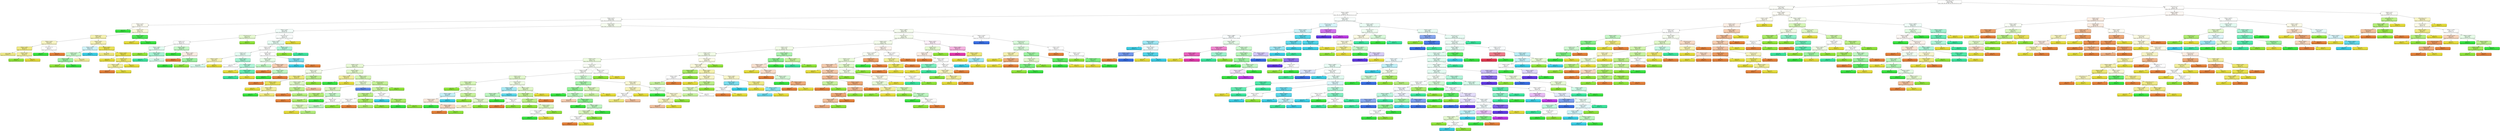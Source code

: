 digraph Tree {
node [shape=box, style="filled, rounded", color="black", fontname=helvetica] ;
edge [fontname=helvetica] ;
0 [label="police_value <= 0.5\ngini = 0.858\nsamples = 1085\nvalue = [256, 328, 322, 262, 210, 150, 83, 49, 31, 21, 12]", fillcolor="#fffffe"] ;
1 [label="CCTV_num <= 2.5\ngini = 0.865\nsamples = 900\nvalue = [157, 226, 270, 237, 192, 139, 83, 49, 31, 21, 12]", fillcolor="#fcfef9"] ;
0 -> 1 [labeldistance=2.5, labelangle=45, headlabel="True"] ;
2 [label="floating <= 2385.0\ngini = 0.871\nsamples = 724\nvalue = [99, 151, 206, 202, 152, 139, 83, 49, 31, 21, 12]", fillcolor="#fffffe"] ;
1 -> 2 ;
3 [label="floating <= 275.0\ngini = 0.814\nsamples = 380\nvalue = [96, 135, 147, 110, 35, 37, 17, 0, 0, 11, 0]", fillcolor="#fcfefa"] ;
2 -> 3 ;
4 [label="floating <= 175.0\ngini = 0.708\nsamples = 41\nvalue = [7, 24, 3, 21, 0, 7, 0, 0, 0, 0, 0]", fillcolor="#fdfcf1"] ;
3 -> 4 ;
5 [label="gini = 0.0\nsamples = 3\nvalue = [0, 0, 0, 5, 0, 0, 0, 0, 0, 0, 0]", fillcolor="#39e541"] ;
4 -> 5 ;
6 [label="resident <= 25.0\ngini = 0.711\nsamples = 38\nvalue = [7, 24, 3, 16, 0, 7, 0, 0, 0, 0, 0]", fillcolor="#faf8d8"] ;
4 -> 6 ;
7 [label="resident <= 5.0\ngini = 0.682\nsamples = 31\nvalue = [7, 23, 3, 6, 0, 7, 0, 0, 0, 0, 0]", fillcolor="#f4f1ae"] ;
6 -> 7 ;
8 [label="floating <= 245.0\ngini = 0.643\nsamples = 9\nvalue = [4, 7, 1, 2, 0, 0, 0, 0, 0, 0, 0]", fillcolor="#f7f4c4"] ;
7 -> 8 ;
9 [label="floating <= 200.0\ngini = 0.46\nsamples = 6\nvalue = [2, 7, 1, 0, 0, 0, 0, 0, 0, 0, 0]", fillcolor="#efe983"] ;
8 -> 9 ;
10 [label="gini = 0.408\nsamples = 3\nvalue = [2, 5, 0, 0, 0, 0, 0, 0, 0, 0, 0]", fillcolor="#efea88"] ;
9 -> 10 ;
11 [label="floating <= 225.0\ngini = 0.444\nsamples = 3\nvalue = [0, 2, 1, 0, 0, 0, 0, 0, 0, 0, 0]", fillcolor="#f2ee9c"] ;
9 -> 11 ;
12 [label="gini = 0.0\nsamples = 1\nvalue = [0, 0, 1, 0, 0, 0, 0, 0, 0, 0, 0]", fillcolor="#8fe539"] ;
11 -> 12 ;
13 [label="gini = 0.0\nsamples = 2\nvalue = [0, 2, 0, 0, 0, 0, 0, 0, 0, 0, 0]", fillcolor="#e5dc39"] ;
11 -> 13 ;
14 [label="CCTV_num <= 1.0\ngini = 0.5\nsamples = 3\nvalue = [2, 0, 0, 2, 0, 0, 0, 0, 0, 0, 0]", fillcolor="#ffffff"] ;
8 -> 14 ;
15 [label="gini = 0.0\nsamples = 2\nvalue = [0, 0, 0, 2, 0, 0, 0, 0, 0, 0, 0]", fillcolor="#39e541"] ;
14 -> 15 ;
16 [label="gini = 0.0\nsamples = 1\nvalue = [2, 0, 0, 0, 0, 0, 0, 0, 0, 0, 0]", fillcolor="#e58139"] ;
14 -> 16 ;
17 [label="floating <= 225.0\ngini = 0.674\nsamples = 22\nvalue = [3, 16, 2, 4, 0, 7, 0, 0, 0, 0, 0]", fillcolor="#f6f2b8"] ;
7 -> 17 ;
18 [label="floating <= 210.0\ngini = 0.711\nsamples = 10\nvalue = [1, 2, 2, 4, 0, 7, 0, 0, 0, 0, 0]", fillcolor="#cef3f8"] ;
17 -> 18 ;
19 [label="resident <= 15.0\ngini = 0.691\nsamples = 7\nvalue = [1, 2, 2, 4, 0, 0, 0, 0, 0, 0, 0]", fillcolor="#c6f8c9"] ;
18 -> 19 ;
20 [label="floating <= 190.0\ngini = 0.444\nsamples = 4\nvalue = [0, 0, 2, 4, 0, 0, 0, 0, 0, 0, 0]", fillcolor="#9cf2a0"] ;
19 -> 20 ;
21 [label="gini = 0.0\nsamples = 1\nvalue = [0, 0, 2, 0, 0, 0, 0, 0, 0, 0, 0]", fillcolor="#8fe539"] ;
20 -> 21 ;
22 [label="gini = 0.0\nsamples = 3\nvalue = [0, 0, 0, 4, 0, 0, 0, 0, 0, 0, 0]", fillcolor="#39e541"] ;
20 -> 22 ;
23 [label="gini = 0.444\nsamples = 3\nvalue = [1, 2, 0, 0, 0, 0, 0, 0, 0, 0, 0]", fillcolor="#f2ee9c"] ;
19 -> 23 ;
24 [label="gini = 0.0\nsamples = 3\nvalue = [0, 0, 0, 0, 0, 7, 0, 0, 0, 0, 0]", fillcolor="#39cee5"] ;
18 -> 24 ;
25 [label="floating <= 240.0\ngini = 0.219\nsamples = 12\nvalue = [2, 14, 0, 0, 0, 0, 0, 0, 0, 0, 0]", fillcolor="#e9e155"] ;
17 -> 25 ;
26 [label="gini = 0.375\nsamples = 3\nvalue = [1, 3, 0, 0, 0, 0, 0, 0, 0, 0, 0]", fillcolor="#eee87b"] ;
25 -> 26 ;
27 [label="floating <= 255.0\ngini = 0.153\nsamples = 9\nvalue = [1, 11, 0, 0, 0, 0, 0, 0, 0, 0, 0]", fillcolor="#e7df4b"] ;
25 -> 27 ;
28 [label="gini = 0.0\nsamples = 5\nvalue = [0, 7, 0, 0, 0, 0, 0, 0, 0, 0, 0]", fillcolor="#e5dc39"] ;
27 -> 28 ;
29 [label="resident <= 15.0\ngini = 0.32\nsamples = 4\nvalue = [1, 4, 0, 0, 0, 0, 0, 0, 0, 0, 0]", fillcolor="#ece56a"] ;
27 -> 29 ;
30 [label="floating <= 265.0\ngini = 0.444\nsamples = 3\nvalue = [1, 2, 0, 0, 0, 0, 0, 0, 0, 0, 0]", fillcolor="#f2ee9c"] ;
29 -> 30 ;
31 [label="gini = 0.0\nsamples = 1\nvalue = [1, 0, 0, 0, 0, 0, 0, 0, 0, 0, 0]", fillcolor="#e58139"] ;
30 -> 31 ;
32 [label="gini = 0.0\nsamples = 2\nvalue = [0, 2, 0, 0, 0, 0, 0, 0, 0, 0, 0]", fillcolor="#e5dc39"] ;
30 -> 32 ;
33 [label="gini = 0.0\nsamples = 1\nvalue = [0, 2, 0, 0, 0, 0, 0, 0, 0, 0, 0]", fillcolor="#e5dc39"] ;
29 -> 33 ;
34 [label="floating <= 210.0\ngini = 0.165\nsamples = 7\nvalue = [0, 1, 0, 10, 0, 0, 0, 0, 0, 0, 0]", fillcolor="#4de854"] ;
6 -> 34 ;
35 [label="gini = 0.0\nsamples = 1\nvalue = [0, 1, 0, 0, 0, 0, 0, 0, 0, 0, 0]", fillcolor="#e5dc39"] ;
34 -> 35 ;
36 [label="gini = 0.0\nsamples = 6\nvalue = [0, 0, 0, 10, 0, 0, 0, 0, 0, 0, 0]", fillcolor="#39e541"] ;
34 -> 36 ;
37 [label="floating <= 550.0\ngini = 0.814\nsamples = 339\nvalue = [89, 111, 144, 89, 35, 30, 17, 0, 0, 11, 0]", fillcolor="#f6fdef"] ;
3 -> 37 ;
38 [label="floating <= 315.0\ngini = 0.802\nsamples = 59\nvalue = [18, 15, 21, 15, 26, 3, 0, 0, 0, 0, 0]", fillcolor="#f2fdf9"] ;
37 -> 38 ;
39 [label="CCTV_num <= 1.0\ngini = 0.715\nsamples = 22\nvalue = [8, 0, 18, 8, 10, 0, 0, 0, 0, 0, 0]", fillcolor="#e5f9d0"] ;
38 -> 39 ;
40 [label="resident <= 5.0\ngini = 0.747\nsamples = 18\nvalue = [8, 0, 10, 8, 10, 0, 0, 0, 0, 0, 0]", fillcolor="#ffffff"] ;
39 -> 40 ;
41 [label="floating <= 285.0\ngini = 0.608\nsamples = 8\nvalue = [3, 0, 8, 0, 10, 0, 0, 0, 0, 0, 0]", fillcolor="#e1fbf0"] ;
40 -> 41 ;
42 [label="gini = 0.0\nsamples = 2\nvalue = [0, 0, 4, 0, 0, 0, 0, 0, 0, 0, 0]", fillcolor="#8fe539"] ;
41 -> 42 ;
43 [label="floating <= 295.0\ngini = 0.567\nsamples = 6\nvalue = [3, 0, 4, 0, 10, 0, 0, 0, 0, 0, 0]", fillcolor="#a4f3d2"] ;
41 -> 43 ;
44 [label="gini = 0.0\nsamples = 2\nvalue = [0, 0, 0, 0, 4, 0, 0, 0, 0, 0, 0]", fillcolor="#39e59d"] ;
43 -> 44 ;
45 [label="gini = 0.639\nsamples = 4\nvalue = [3, 0, 4, 0, 6, 0, 0, 0, 0, 0, 0]", fillcolor="#d3f9e9"] ;
43 -> 45 ;
46 [label="floating <= 285.0\ngini = 0.587\nsamples = 10\nvalue = [5, 0, 2, 8, 0, 0, 0, 0, 0, 0, 0]", fillcolor="#c4f7c6"] ;
40 -> 46 ;
47 [label="gini = 0.0\nsamples = 2\nvalue = [0, 0, 0, 4, 0, 0, 0, 0, 0, 0, 0]", fillcolor="#39e541"] ;
46 -> 47 ;
48 [label="floating <= 305.0\ngini = 0.628\nsamples = 8\nvalue = [5, 0, 2, 4, 0, 0, 0, 0, 0, 0, 0]", fillcolor="#fbede3"] ;
46 -> 48 ;
49 [label="gini = 0.0\nsamples = 3\nvalue = [5, 0, 0, 0, 0, 0, 0, 0, 0, 0, 0]", fillcolor="#e58139"] ;
48 -> 49 ;
50 [label="resident <= 30.0\ngini = 0.444\nsamples = 5\nvalue = [0, 0, 2, 4, 0, 0, 0, 0, 0, 0, 0]", fillcolor="#9cf2a0"] ;
48 -> 50 ;
51 [label="gini = 0.0\nsamples = 4\nvalue = [0, 0, 0, 4, 0, 0, 0, 0, 0, 0, 0]", fillcolor="#39e541"] ;
50 -> 51 ;
52 [label="gini = 0.0\nsamples = 1\nvalue = [0, 0, 2, 0, 0, 0, 0, 0, 0, 0, 0]", fillcolor="#8fe539"] ;
50 -> 52 ;
53 [label="gini = 0.0\nsamples = 4\nvalue = [0, 0, 8, 0, 0, 0, 0, 0, 0, 0, 0]", fillcolor="#8fe539"] ;
39 -> 53 ;
54 [label="CCTV_num <= 1.0\ngini = 0.778\nsamples = 37\nvalue = [10, 15, 3, 7, 16, 3, 0, 0, 0, 0, 0]", fillcolor="#fafefc"] ;
38 -> 54 ;
55 [label="floating <= 535.0\ngini = 0.782\nsamples = 34\nvalue = [10, 11, 3, 7, 16, 3, 0, 0, 0, 0, 0]", fillcolor="#e6fcf2"] ;
54 -> 55 ;
56 [label="resident <= 15.0\ngini = 0.773\nsamples = 27\nvalue = [10, 11, 0, 7, 11, 3, 0, 0, 0, 0, 0]", fillcolor="#ffffff"] ;
55 -> 56 ;
57 [label="resident <= 5.0\ngini = 0.65\nsamples = 17\nvalue = [4, 9, 0, 1, 11, 0, 0, 0, 0, 0, 0]", fillcolor="#e6fcf3"] ;
56 -> 57 ;
58 [label="floating <= 345.0\ngini = 0.612\nsamples = 8\nvalue = [1, 6, 0, 1, 3, 0, 0, 0, 0, 0, 0]", fillcolor="#f5f2b5"] ;
57 -> 58 ;
59 [label="gini = 0.694\nsamples = 6\nvalue = [1, 2, 0, 1, 3, 0, 0, 0, 0, 0, 0]", fillcolor="#d7faeb"] ;
58 -> 59 ;
60 [label="gini = 0.0\nsamples = 2\nvalue = [0, 4, 0, 0, 0, 0, 0, 0, 0, 0, 0]", fillcolor="#e5dc39"] ;
58 -> 60 ;
61 [label="floating <= 330.0\ngini = 0.582\nsamples = 9\nvalue = [3, 3, 0, 0, 8, 0, 0, 0, 0, 0, 0]", fillcolor="#a5f3d2"] ;
57 -> 61 ;
62 [label="gini = 0.5\nsamples = 4\nvalue = [3, 0, 0, 0, 3, 0, 0, 0, 0, 0, 0]", fillcolor="#ffffff"] ;
61 -> 62 ;
63 [label="floating <= 350.0\ngini = 0.469\nsamples = 5\nvalue = [0, 3, 0, 0, 5, 0, 0, 0, 0, 0, 0]", fillcolor="#b0f5d8"] ;
61 -> 63 ;
64 [label="gini = 0.0\nsamples = 1\nvalue = [0, 2, 0, 0, 0, 0, 0, 0, 0, 0, 0]", fillcolor="#e5dc39"] ;
63 -> 64 ;
65 [label="floating <= 395.0\ngini = 0.278\nsamples = 4\nvalue = [0, 1, 0, 0, 5, 0, 0, 0, 0, 0, 0]", fillcolor="#61eab1"] ;
63 -> 65 ;
66 [label="gini = 0.0\nsamples = 3\nvalue = [0, 0, 0, 0, 5, 0, 0, 0, 0, 0, 0]", fillcolor="#39e59d"] ;
65 -> 66 ;
67 [label="gini = 0.0\nsamples = 1\nvalue = [0, 1, 0, 0, 0, 0, 0, 0, 0, 0, 0]", fillcolor="#e5dc39"] ;
65 -> 67 ;
68 [label="resident <= 35.0\ngini = 0.706\nsamples = 10\nvalue = [6, 2, 0, 6, 0, 3, 0, 0, 0, 0, 0]", fillcolor="#ffffff"] ;
56 -> 68 ;
69 [label="floating <= 325.0\ngini = 0.615\nsamples = 7\nvalue = [5, 2, 0, 6, 0, 0, 0, 0, 0, 0, 0]", fillcolor="#e6fce7"] ;
68 -> 69 ;
70 [label="gini = 0.48\nsamples = 3\nvalue = [0, 2, 0, 3, 0, 0, 0, 0, 0, 0, 0]", fillcolor="#bdf6c0"] ;
69 -> 70 ;
71 [label="floating <= 340.0\ngini = 0.469\nsamples = 4\nvalue = [5, 0, 0, 3, 0, 0, 0, 0, 0, 0, 0]", fillcolor="#f5cdb0"] ;
69 -> 71 ;
72 [label="gini = 0.0\nsamples = 1\nvalue = [3, 0, 0, 0, 0, 0, 0, 0, 0, 0, 0]", fillcolor="#e58139"] ;
71 -> 72 ;
73 [label="floating <= 365.0\ngini = 0.48\nsamples = 3\nvalue = [2, 0, 0, 3, 0, 0, 0, 0, 0, 0, 0]", fillcolor="#bdf6c0"] ;
71 -> 73 ;
74 [label="gini = 0.0\nsamples = 2\nvalue = [0, 0, 0, 3, 0, 0, 0, 0, 0, 0, 0]", fillcolor="#39e541"] ;
73 -> 74 ;
75 [label="gini = 0.0\nsamples = 1\nvalue = [2, 0, 0, 0, 0, 0, 0, 0, 0, 0, 0]", fillcolor="#e58139"] ;
73 -> 75 ;
76 [label="floating <= 435.0\ngini = 0.375\nsamples = 3\nvalue = [1, 0, 0, 0, 0, 3, 0, 0, 0, 0, 0]", fillcolor="#7bdeee"] ;
68 -> 76 ;
77 [label="gini = 0.0\nsamples = 2\nvalue = [0, 0, 0, 0, 0, 3, 0, 0, 0, 0, 0]", fillcolor="#39cee5"] ;
76 -> 77 ;
78 [label="gini = 0.0\nsamples = 1\nvalue = [1, 0, 0, 0, 0, 0, 0, 0, 0, 0, 0]", fillcolor="#e58139"] ;
76 -> 78 ;
79 [label="resident <= 25.0\ngini = 0.469\nsamples = 7\nvalue = [0, 0, 3, 0, 5, 0, 0, 0, 0, 0, 0]", fillcolor="#b0f5d8"] ;
55 -> 79 ;
80 [label="gini = 0.0\nsamples = 3\nvalue = [0, 0, 3, 0, 0, 0, 0, 0, 0, 0, 0]", fillcolor="#8fe539"] ;
79 -> 80 ;
81 [label="gini = 0.0\nsamples = 4\nvalue = [0, 0, 0, 0, 5, 0, 0, 0, 0, 0, 0]", fillcolor="#39e59d"] ;
79 -> 81 ;
82 [label="gini = 0.0\nsamples = 3\nvalue = [0, 4, 0, 0, 0, 0, 0, 0, 0, 0, 0]", fillcolor="#e5dc39"] ;
54 -> 82 ;
83 [label="floating <= 2080.0\ngini = 0.803\nsamples = 280\nvalue = [71, 96, 123, 74, 9, 27, 17, 0, 0, 11, 0]", fillcolor="#f6fdef"] ;
37 -> 83 ;
84 [label="CCTV_num <= 1.5\ngini = 0.794\nsamples = 253\nvalue = [65, 89, 116, 62, 9, 27, 5, 0, 0, 11, 0]", fillcolor="#f5fded"] ;
83 -> 84 ;
85 [label="resident <= 65.0\ngini = 0.781\nsamples = 228\nvalue = [61, 80, 109, 62, 6, 25, 5, 0, 0, 0, 0]", fillcolor="#f3fcea"] ;
84 -> 85 ;
86 [label="resident <= 55.0\ngini = 0.779\nsamples = 190\nvalue = [40, 65, 92, 59, 3, 25, 5, 0, 0, 0, 0]", fillcolor="#f2fce7"] ;
85 -> 86 ;
87 [label="resident <= 45.0\ngini = 0.77\nsamples = 166\nvalue = [34, 63, 86, 41, 0, 25, 5, 0, 0, 0, 0]", fillcolor="#f2fce7"] ;
86 -> 87 ;
88 [label="resident <= 25.0\ngini = 0.771\nsamples = 132\nvalue = [30, 43, 70, 41, 0, 16, 5, 0, 0, 0, 0]", fillcolor="#ecfbde"] ;
87 -> 88 ;
89 [label="resident <= 15.0\ngini = 0.742\nsamples = 59\nvalue = [12, 23, 39, 14, 0, 4, 5, 0, 0, 0, 0]", fillcolor="#e7f9d4"] ;
88 -> 89 ;
90 [label="floating <= 715.0\ngini = 0.699\nsamples = 20\nvalue = [8, 11, 14, 3, 0, 0, 0, 0, 0, 0, 0]", fillcolor="#f2fce7"] ;
89 -> 90 ;
91 [label="floating <= 585.0\ngini = 0.418\nsamples = 9\nvalue = [3, 11, 0, 1, 0, 0, 0, 0, 0, 0, 0]", fillcolor="#eee87b"] ;
90 -> 91 ;
92 [label="gini = 0.0\nsamples = 1\nvalue = [2, 0, 0, 0, 0, 0, 0, 0, 0, 0, 0]", fillcolor="#e58139"] ;
91 -> 92 ;
93 [label="floating <= 650.0\ngini = 0.272\nsamples = 8\nvalue = [1, 11, 0, 1, 0, 0, 0, 0, 0, 0, 0]", fillcolor="#e9e25a"] ;
91 -> 93 ;
94 [label="gini = 0.0\nsamples = 4\nvalue = [0, 8, 0, 0, 0, 0, 0, 0, 0, 0, 0]", fillcolor="#e5dc39"] ;
93 -> 94 ;
95 [label="floating <= 680.0\ngini = 0.56\nsamples = 4\nvalue = [1, 3, 0, 1, 0, 0, 0, 0, 0, 0, 0]", fillcolor="#f2ee9c"] ;
93 -> 95 ;
96 [label="gini = 0.0\nsamples = 1\nvalue = [0, 0, 0, 1, 0, 0, 0, 0, 0, 0, 0]", fillcolor="#39e541"] ;
95 -> 96 ;
97 [label="gini = 0.375\nsamples = 3\nvalue = [1, 3, 0, 0, 0, 0, 0, 0, 0, 0, 0]", fillcolor="#eee87b"] ;
95 -> 97 ;
98 [label="floating <= 820.0\ngini = 0.49\nsamples = 11\nvalue = [5, 0, 14, 2, 0, 0, 0, 0, 0, 0, 0]", fillcolor="#c0f090"] ;
90 -> 98 ;
99 [label="floating <= 790.0\ngini = 0.587\nsamples = 8\nvalue = [5, 0, 8, 2, 0, 0, 0, 0, 0, 0, 0]", fillcolor="#ddf7c4"] ;
98 -> 99 ;
100 [label="floating <= 750.0\ngini = 0.494\nsamples = 6\nvalue = [1, 0, 6, 2, 0, 0, 0, 0, 0, 0, 0]", fillcolor="#bff08e"] ;
99 -> 100 ;
101 [label="gini = 0.0\nsamples = 1\nvalue = [1, 0, 0, 0, 0, 0, 0, 0, 0, 0, 0]", fillcolor="#e58139"] ;
100 -> 101 ;
102 [label="gini = 0.375\nsamples = 5\nvalue = [0, 0, 6, 2, 0, 0, 0, 0, 0, 0, 0]", fillcolor="#b4ee7b"] ;
100 -> 102 ;
103 [label="gini = 0.444\nsamples = 2\nvalue = [4, 0, 2, 0, 0, 0, 0, 0, 0, 0, 0]", fillcolor="#f2c09c"] ;
99 -> 103 ;
104 [label="gini = 0.0\nsamples = 3\nvalue = [0, 0, 6, 0, 0, 0, 0, 0, 0, 0, 0]", fillcolor="#8fe539"] ;
98 -> 104 ;
105 [label="floating <= 605.0\ngini = 0.745\nsamples = 39\nvalue = [4, 12, 25, 11, 0, 4, 5, 0, 0, 0, 0]", fillcolor="#e1f8ca"] ;
89 -> 105 ;
106 [label="floating <= 575.0\ngini = 0.444\nsamples = 6\nvalue = [0, 6, 0, 3, 0, 0, 0, 0, 0, 0, 0]", fillcolor="#f2ee9c"] ;
105 -> 106 ;
107 [label="gini = 0.0\nsamples = 3\nvalue = [0, 0, 0, 3, 0, 0, 0, 0, 0, 0, 0]", fillcolor="#39e541"] ;
106 -> 107 ;
108 [label="gini = 0.0\nsamples = 3\nvalue = [0, 6, 0, 0, 0, 0, 0, 0, 0, 0, 0]", fillcolor="#e5dc39"] ;
106 -> 108 ;
109 [label="floating <= 765.0\ngini = 0.711\nsamples = 33\nvalue = [4, 6, 25, 8, 0, 4, 5, 0, 0, 0, 0]", fillcolor="#d4f5b2"] ;
105 -> 109 ;
110 [label="floating <= 735.0\ngini = 0.745\nsamples = 20\nvalue = [2, 6, 12, 6, 0, 0, 5, 0, 0, 0, 0]", fillcolor="#e4f9cf"] ;
109 -> 110 ;
111 [label="floating <= 665.0\ngini = 0.666\nsamples = 15\nvalue = [2, 5, 12, 6, 0, 0, 0, 0, 0, 0, 0]", fillcolor="#dcf7c0"] ;
110 -> 111 ;
112 [label="floating <= 640.0\ngini = 0.403\nsamples = 5\nvalue = [1, 2, 9, 0, 0, 0, 0, 0, 0, 0, 0]", fillcolor="#b1ed74"] ;
111 -> 112 ;
113 [label="gini = 0.0\nsamples = 1\nvalue = [1, 0, 0, 0, 0, 0, 0, 0, 0, 0, 0]", fillcolor="#e58139"] ;
112 -> 113 ;
114 [label="gini = 0.298\nsamples = 4\nvalue = [0, 2, 9, 0, 0, 0, 0, 0, 0, 0, 0]", fillcolor="#a8eb65"] ;
112 -> 114 ;
115 [label="floating <= 680.0\ngini = 0.675\nsamples = 10\nvalue = [1, 3, 3, 6, 0, 0, 0, 0, 0, 0, 0]", fillcolor="#c4f7c6"] ;
111 -> 115 ;
116 [label="gini = 0.0\nsamples = 2\nvalue = [0, 0, 0, 4, 0, 0, 0, 0, 0, 0, 0]", fillcolor="#39e541"] ;
115 -> 116 ;
117 [label="floating <= 720.0\ngini = 0.716\nsamples = 8\nvalue = [1, 3, 3, 2, 0, 0, 0, 0, 0, 0, 0]", fillcolor="#ffffff"] ;
115 -> 117 ;
118 [label="floating <= 700.0\ngini = 0.48\nsamples = 4\nvalue = [0, 2, 3, 0, 0, 0, 0, 0, 0, 0, 0]", fillcolor="#daf6bd"] ;
117 -> 118 ;
119 [label="gini = 0.0\nsamples = 1\nvalue = [0, 1, 0, 0, 0, 0, 0, 0, 0, 0, 0]", fillcolor="#e5dc39"] ;
118 -> 119 ;
120 [label="gini = 0.375\nsamples = 3\nvalue = [0, 1, 3, 0, 0, 0, 0, 0, 0, 0, 0]", fillcolor="#b4ee7b"] ;
118 -> 120 ;
121 [label="gini = 0.625\nsamples = 4\nvalue = [1, 1, 0, 2, 0, 0, 0, 0, 0, 0, 0]", fillcolor="#bdf6c0"] ;
117 -> 121 ;
122 [label="gini = 0.278\nsamples = 5\nvalue = [0, 1, 0, 0, 0, 0, 5, 0, 0, 0, 0]", fillcolor="#618cea"] ;
110 -> 122 ;
123 [label="CCTV_num <= 0.5\ngini = 0.562\nsamples = 13\nvalue = [2, 0, 13, 2, 0, 4, 0, 0, 0, 0, 0]", fillcolor="#c4f196"] ;
109 -> 123 ;
124 [label="floating <= 1025.0\ngini = 0.598\nsamples = 12\nvalue = [2, 0, 11, 2, 0, 4, 0, 0, 0, 0, 0]", fillcolor="#cbf3a3"] ;
123 -> 124 ;
125 [label="floating <= 825.0\ngini = 0.46\nsamples = 5\nvalue = [2, 0, 7, 1, 0, 0, 0, 0, 0, 0, 0]", fillcolor="#b9ef83"] ;
124 -> 125 ;
126 [label="floating <= 805.0\ngini = 0.5\nsamples = 2\nvalue = [2, 0, 2, 0, 0, 0, 0, 0, 0, 0, 0]", fillcolor="#ffffff"] ;
125 -> 126 ;
127 [label="gini = 0.0\nsamples = 1\nvalue = [0, 0, 2, 0, 0, 0, 0, 0, 0, 0, 0]", fillcolor="#8fe539"] ;
126 -> 127 ;
128 [label="gini = 0.0\nsamples = 1\nvalue = [2, 0, 0, 0, 0, 0, 0, 0, 0, 0, 0]", fillcolor="#e58139"] ;
126 -> 128 ;
129 [label="floating <= 880.0\ngini = 0.278\nsamples = 3\nvalue = [0, 0, 5, 1, 0, 0, 0, 0, 0, 0, 0]", fillcolor="#a5ea61"] ;
125 -> 129 ;
130 [label="gini = 0.32\nsamples = 2\nvalue = [0, 0, 4, 1, 0, 0, 0, 0, 0, 0, 0]", fillcolor="#abec6a"] ;
129 -> 130 ;
131 [label="gini = 0.0\nsamples = 1\nvalue = [0, 0, 1, 0, 0, 0, 0, 0, 0, 0, 0]", fillcolor="#8fe539"] ;
129 -> 131 ;
132 [label="floating <= 1145.0\ngini = 0.593\nsamples = 7\nvalue = [0, 0, 4, 1, 0, 4, 0, 0, 0, 0, 0]", fillcolor="#ffffff"] ;
124 -> 132 ;
133 [label="gini = 0.0\nsamples = 3\nvalue = [0, 0, 0, 0, 0, 4, 0, 0, 0, 0, 0]", fillcolor="#39cee5"] ;
132 -> 133 ;
134 [label="floating <= 1205.0\ngini = 0.32\nsamples = 4\nvalue = [0, 0, 4, 1, 0, 0, 0, 0, 0, 0, 0]", fillcolor="#abec6a"] ;
132 -> 134 ;
135 [label="gini = 0.0\nsamples = 1\nvalue = [0, 0, 0, 1, 0, 0, 0, 0, 0, 0, 0]", fillcolor="#39e541"] ;
134 -> 135 ;
136 [label="gini = 0.0\nsamples = 3\nvalue = [0, 0, 4, 0, 0, 0, 0, 0, 0, 0, 0]", fillcolor="#8fe539"] ;
134 -> 136 ;
137 [label="gini = 0.0\nsamples = 1\nvalue = [0, 0, 2, 0, 0, 0, 0, 0, 0, 0, 0]", fillcolor="#8fe539"] ;
123 -> 137 ;
138 [label="CCTV_num <= 0.5\ngini = 0.781\nsamples = 73\nvalue = [18, 20, 31, 27, 0, 12, 0, 0, 0, 0, 0]", fillcolor="#f9fef5"] ;
88 -> 138 ;
139 [label="floating <= 745.0\ngini = 0.782\nsamples = 70\nvalue = [18, 18, 29, 27, 0, 12, 0, 0, 0, 0, 0]", fillcolor="#fcfefa"] ;
138 -> 139 ;
140 [label="resident <= 35.0\ngini = 0.733\nsamples = 39\nvalue = [6, 8, 23, 6, 0, 12, 0, 0, 0, 0, 0]", fillcolor="#e2f8cc"] ;
139 -> 140 ;
141 [label="floating <= 660.0\ngini = 0.676\nsamples = 18\nvalue = [3, 3, 14, 2, 0, 6, 0, 0, 0, 0, 0]", fillcolor="#d6f6b7"] ;
140 -> 141 ;
142 [label="gini = 0.0\nsamples = 5\nvalue = [0, 0, 6, 0, 0, 0, 0, 0, 0, 0, 0]", fillcolor="#8fe539"] ;
141 -> 142 ;
143 [label="floating <= 705.0\ngini = 0.748\nsamples = 13\nvalue = [3, 3, 8, 2, 0, 6, 0, 0, 0, 0, 0]", fillcolor="#f1fce6"] ;
141 -> 143 ;
144 [label="floating <= 695.0\ngini = 0.686\nsamples = 7\nvalue = [3, 0, 2, 2, 0, 6, 0, 0, 0, 0, 0]", fillcolor="#c4f0f7"] ;
143 -> 144 ;
145 [label="floating <= 675.0\ngini = 0.653\nsamples = 3\nvalue = [3, 0, 2, 2, 0, 0, 0, 0, 0, 0, 0]", fillcolor="#fae6d7"] ;
144 -> 145 ;
146 [label="gini = 0.0\nsamples = 1\nvalue = [0, 0, 0, 2, 0, 0, 0, 0, 0, 0, 0]", fillcolor="#39e541"] ;
145 -> 146 ;
147 [label="floating <= 685.0\ngini = 0.48\nsamples = 2\nvalue = [3, 0, 2, 0, 0, 0, 0, 0, 0, 0, 0]", fillcolor="#f6d5bd"] ;
145 -> 147 ;
148 [label="gini = 0.0\nsamples = 1\nvalue = [3, 0, 0, 0, 0, 0, 0, 0, 0, 0, 0]", fillcolor="#e58139"] ;
147 -> 148 ;
149 [label="gini = 0.0\nsamples = 1\nvalue = [0, 0, 2, 0, 0, 0, 0, 0, 0, 0, 0]", fillcolor="#8fe539"] ;
147 -> 149 ;
150 [label="gini = 0.0\nsamples = 4\nvalue = [0, 0, 0, 0, 0, 6, 0, 0, 0, 0, 0]", fillcolor="#39cee5"] ;
144 -> 150 ;
151 [label="floating <= 720.0\ngini = 0.444\nsamples = 6\nvalue = [0, 3, 6, 0, 0, 0, 0, 0, 0, 0, 0]", fillcolor="#c7f29c"] ;
143 -> 151 ;
152 [label="gini = 0.0\nsamples = 1\nvalue = [0, 0, 2, 0, 0, 0, 0, 0, 0, 0, 0]", fillcolor="#8fe539"] ;
151 -> 152 ;
153 [label="floating <= 735.0\ngini = 0.49\nsamples = 5\nvalue = [0, 3, 4, 0, 0, 0, 0, 0, 0, 0, 0]", fillcolor="#e3f8ce"] ;
151 -> 153 ;
154 [label="gini = 0.48\nsamples = 4\nvalue = [0, 3, 2, 0, 0, 0, 0, 0, 0, 0, 0]", fillcolor="#f6f3bd"] ;
153 -> 154 ;
155 [label="gini = 0.0\nsamples = 1\nvalue = [0, 0, 2, 0, 0, 0, 0, 0, 0, 0, 0]", fillcolor="#8fe539"] ;
153 -> 155 ;
156 [label="floating <= 625.0\ngini = 0.771\nsamples = 21\nvalue = [3, 5, 9, 4, 0, 6, 0, 0, 0, 0, 0]", fillcolor="#effbe3"] ;
140 -> 156 ;
157 [label="floating <= 610.0\ngini = 0.628\nsamples = 10\nvalue = [2, 0, 1, 2, 0, 6, 0, 0, 0, 0, 0]", fillcolor="#a7e9f3"] ;
156 -> 157 ;
158 [label="floating <= 585.0\ngini = 0.625\nsamples = 4\nvalue = [1, 0, 1, 2, 0, 0, 0, 0, 0, 0, 0]", fillcolor="#bdf6c0"] ;
157 -> 158 ;
159 [label="gini = 0.0\nsamples = 2\nvalue = [0, 0, 0, 2, 0, 0, 0, 0, 0, 0, 0]", fillcolor="#39e541"] ;
158 -> 159 ;
160 [label="floating <= 595.0\ngini = 0.5\nsamples = 2\nvalue = [1, 0, 1, 0, 0, 0, 0, 0, 0, 0, 0]", fillcolor="#ffffff"] ;
158 -> 160 ;
161 [label="gini = 0.0\nsamples = 1\nvalue = [1, 0, 0, 0, 0, 0, 0, 0, 0, 0, 0]", fillcolor="#e58139"] ;
160 -> 161 ;
162 [label="gini = 0.0\nsamples = 1\nvalue = [0, 0, 1, 0, 0, 0, 0, 0, 0, 0, 0]", fillcolor="#8fe539"] ;
160 -> 162 ;
163 [label="gini = 0.245\nsamples = 6\nvalue = [1, 0, 0, 0, 0, 6, 0, 0, 0, 0, 0]", fillcolor="#5ad6e9"] ;
157 -> 163 ;
164 [label="floating <= 720.0\ngini = 0.633\nsamples = 11\nvalue = [1, 5, 8, 2, 0, 0, 0, 0, 0, 0, 0]", fillcolor="#e0f8c9"] ;
156 -> 164 ;
165 [label="floating <= 695.0\ngini = 0.568\nsamples = 9\nvalue = [1, 2, 8, 2, 0, 0, 0, 0, 0, 0, 0]", fillcolor="#c2f193"] ;
164 -> 165 ;
166 [label="floating <= 635.0\ngini = 0.5\nsamples = 8\nvalue = [0, 2, 8, 2, 0, 0, 0, 0, 0, 0, 0]", fillcolor="#bcef88"] ;
165 -> 166 ;
167 [label="gini = 0.0\nsamples = 2\nvalue = [0, 0, 4, 0, 0, 0, 0, 0, 0, 0, 0]", fillcolor="#8fe539"] ;
166 -> 167 ;
168 [label="floating <= 670.0\ngini = 0.625\nsamples = 6\nvalue = [0, 2, 4, 2, 0, 0, 0, 0, 0, 0, 0]", fillcolor="#daf6bd"] ;
166 -> 168 ;
169 [label="floating <= 650.0\ngini = 0.5\nsamples = 3\nvalue = [0, 2, 0, 2, 0, 0, 0, 0, 0, 0, 0]", fillcolor="#ffffff"] ;
168 -> 169 ;
170 [label="gini = 0.0\nsamples = 2\nvalue = [0, 0, 0, 2, 0, 0, 0, 0, 0, 0, 0]", fillcolor="#39e541"] ;
169 -> 170 ;
171 [label="gini = 0.0\nsamples = 1\nvalue = [0, 2, 0, 0, 0, 0, 0, 0, 0, 0, 0]", fillcolor="#e5dc39"] ;
169 -> 171 ;
172 [label="gini = 0.0\nsamples = 3\nvalue = [0, 0, 4, 0, 0, 0, 0, 0, 0, 0, 0]", fillcolor="#8fe539"] ;
168 -> 172 ;
173 [label="gini = 0.0\nsamples = 1\nvalue = [1, 0, 0, 0, 0, 0, 0, 0, 0, 0, 0]", fillcolor="#e58139"] ;
165 -> 173 ;
174 [label="gini = 0.0\nsamples = 2\nvalue = [0, 3, 0, 0, 0, 0, 0, 0, 0, 0, 0]", fillcolor="#e5dc39"] ;
164 -> 174 ;
175 [label="resident <= 35.0\ngini = 0.7\nsamples = 31\nvalue = [12, 10, 6, 21, 0, 0, 0, 0, 0, 0, 0]", fillcolor="#cff9d1"] ;
139 -> 175 ;
176 [label="floating <= 1040.0\ngini = 0.602\nsamples = 18\nvalue = [7, 2, 4, 17, 0, 0, 0, 0, 0, 0, 0]", fillcolor="#a9f4ac"] ;
175 -> 176 ;
177 [label="floating <= 760.0\ngini = 0.512\nsamples = 15\nvalue = [6, 1, 2, 17, 0, 0, 0, 0, 0, 0, 0]", fillcolor="#92f196"] ;
176 -> 177 ;
178 [label="gini = 0.0\nsamples = 4\nvalue = [0, 0, 0, 6, 0, 0, 0, 0, 0, 0, 0]", fillcolor="#39e541"] ;
177 -> 178 ;
179 [label="floating <= 775.0\ngini = 0.595\nsamples = 11\nvalue = [6, 1, 2, 11, 0, 0, 0, 0, 0, 0, 0]", fillcolor="#b8f6bb"] ;
177 -> 179 ;
180 [label="gini = 0.469\nsamples = 2\nvalue = [5, 0, 0, 3, 0, 0, 0, 0, 0, 0, 0]", fillcolor="#f5cdb0"] ;
179 -> 180 ;
181 [label="floating <= 815.0\ngini = 0.514\nsamples = 9\nvalue = [1, 1, 2, 8, 0, 0, 0, 0, 0, 0, 0]", fillcolor="#88ef8d"] ;
179 -> 181 ;
182 [label="gini = 0.0\nsamples = 2\nvalue = [0, 0, 0, 4, 0, 0, 0, 0, 0, 0, 0]", fillcolor="#39e541"] ;
181 -> 182 ;
183 [label="floating <= 885.0\ngini = 0.656\nsamples = 7\nvalue = [1, 1, 2, 4, 0, 0, 0, 0, 0, 0, 0]", fillcolor="#bdf6c0"] ;
181 -> 183 ;
184 [label="floating <= 870.0\ngini = 0.625\nsamples = 4\nvalue = [1, 1, 2, 0, 0, 0, 0, 0, 0, 0, 0]", fillcolor="#daf6bd"] ;
183 -> 184 ;
185 [label="floating <= 855.0\ngini = 0.5\nsamples = 2\nvalue = [1, 1, 0, 0, 0, 0, 0, 0, 0, 0, 0]", fillcolor="#ffffff"] ;
184 -> 185 ;
186 [label="gini = 0.0\nsamples = 1\nvalue = [1, 0, 0, 0, 0, 0, 0, 0, 0, 0, 0]", fillcolor="#e58139"] ;
185 -> 186 ;
187 [label="gini = 0.0\nsamples = 1\nvalue = [0, 1, 0, 0, 0, 0, 0, 0, 0, 0, 0]", fillcolor="#e5dc39"] ;
185 -> 187 ;
188 [label="gini = 0.0\nsamples = 2\nvalue = [0, 0, 2, 0, 0, 0, 0, 0, 0, 0, 0]", fillcolor="#8fe539"] ;
184 -> 188 ;
189 [label="gini = 0.0\nsamples = 3\nvalue = [0, 0, 0, 4, 0, 0, 0, 0, 0, 0, 0]", fillcolor="#39e541"] ;
183 -> 189 ;
190 [label="floating <= 1210.0\ngini = 0.625\nsamples = 3\nvalue = [1, 1, 2, 0, 0, 0, 0, 0, 0, 0, 0]", fillcolor="#daf6bd"] ;
176 -> 190 ;
191 [label="gini = 0.444\nsamples = 2\nvalue = [1, 0, 2, 0, 0, 0, 0, 0, 0, 0, 0]", fillcolor="#c7f29c"] ;
190 -> 191 ;
192 [label="gini = 0.0\nsamples = 1\nvalue = [0, 1, 0, 0, 0, 0, 0, 0, 0, 0, 0]", fillcolor="#e5dc39"] ;
190 -> 192 ;
193 [label="floating <= 815.0\ngini = 0.698\nsamples = 13\nvalue = [5, 8, 2, 4, 0, 0, 0, 0, 0, 0, 0]", fillcolor="#f9f8d5"] ;
175 -> 193 ;
194 [label="floating <= 795.0\ngini = 0.568\nsamples = 6\nvalue = [3, 5, 1, 0, 0, 0, 0, 0, 0, 0, 0]", fillcolor="#f6f3bd"] ;
193 -> 194 ;
195 [label="floating <= 770.0\ngini = 0.612\nsamples = 5\nvalue = [3, 3, 1, 0, 0, 0, 0, 0, 0, 0, 0]", fillcolor="#ffffff"] ;
194 -> 195 ;
196 [label="gini = 0.375\nsamples = 3\nvalue = [1, 3, 0, 0, 0, 0, 0, 0, 0, 0, 0]", fillcolor="#eee87b"] ;
195 -> 196 ;
197 [label="gini = 0.444\nsamples = 2\nvalue = [2, 0, 1, 0, 0, 0, 0, 0, 0, 0, 0]", fillcolor="#f2c09c"] ;
195 -> 197 ;
198 [label="gini = 0.0\nsamples = 1\nvalue = [0, 2, 0, 0, 0, 0, 0, 0, 0, 0, 0]", fillcolor="#e5dc39"] ;
194 -> 198 ;
199 [label="floating <= 825.0\ngini = 0.7\nsamples = 7\nvalue = [2, 3, 1, 4, 0, 0, 0, 0, 0, 0, 0]", fillcolor="#e3fbe4"] ;
193 -> 199 ;
200 [label="gini = 0.0\nsamples = 2\nvalue = [0, 0, 0, 4, 0, 0, 0, 0, 0, 0, 0]", fillcolor="#39e541"] ;
199 -> 200 ;
201 [label="floating <= 1175.0\ngini = 0.611\nsamples = 5\nvalue = [2, 3, 1, 0, 0, 0, 0, 0, 0, 0, 0]", fillcolor="#f8f6ce"] ;
199 -> 201 ;
202 [label="floating <= 940.0\ngini = 0.48\nsamples = 4\nvalue = [2, 3, 0, 0, 0, 0, 0, 0, 0, 0, 0]", fillcolor="#f6f3bd"] ;
201 -> 202 ;
203 [label="gini = 0.444\nsamples = 2\nvalue = [2, 1, 0, 0, 0, 0, 0, 0, 0, 0, 0]", fillcolor="#f2c09c"] ;
202 -> 203 ;
204 [label="gini = 0.0\nsamples = 2\nvalue = [0, 2, 0, 0, 0, 0, 0, 0, 0, 0, 0]", fillcolor="#e5dc39"] ;
202 -> 204 ;
205 [label="gini = 0.0\nsamples = 1\nvalue = [0, 0, 1, 0, 0, 0, 0, 0, 0, 0, 0]", fillcolor="#8fe539"] ;
201 -> 205 ;
206 [label="floating <= 790.0\ngini = 0.5\nsamples = 3\nvalue = [0, 2, 2, 0, 0, 0, 0, 0, 0, 0, 0]", fillcolor="#ffffff"] ;
138 -> 206 ;
207 [label="gini = 0.0\nsamples = 2\nvalue = [0, 0, 2, 0, 0, 0, 0, 0, 0, 0, 0]", fillcolor="#8fe539"] ;
206 -> 207 ;
208 [label="gini = 0.0\nsamples = 1\nvalue = [0, 2, 0, 0, 0, 0, 0, 0, 0, 0, 0]", fillcolor="#e5dc39"] ;
206 -> 208 ;
209 [label="CCTV_num <= 0.5\ngini = 0.686\nsamples = 34\nvalue = [4, 20, 16, 0, 0, 9, 0, 0, 0, 0, 0]", fillcolor="#fcfbe7"] ;
87 -> 209 ;
210 [label="floating <= 685.0\ngini = 0.686\nsamples = 33\nvalue = [4, 20, 14, 0, 0, 9, 0, 0, 0, 0, 0]", fillcolor="#faf9db"] ;
209 -> 210 ;
211 [label="floating <= 615.0\ngini = 0.298\nsamples = 8\nvalue = [2, 0, 9, 0, 0, 0, 0, 0, 0, 0, 0]", fillcolor="#a8eb65"] ;
210 -> 211 ;
212 [label="floating <= 580.0\ngini = 0.5\nsamples = 3\nvalue = [2, 0, 2, 0, 0, 0, 0, 0, 0, 0, 0]", fillcolor="#ffffff"] ;
211 -> 212 ;
213 [label="gini = 0.444\nsamples = 2\nvalue = [1, 0, 2, 0, 0, 0, 0, 0, 0, 0, 0]", fillcolor="#c7f29c"] ;
212 -> 213 ;
214 [label="gini = 0.0\nsamples = 1\nvalue = [1, 0, 0, 0, 0, 0, 0, 0, 0, 0, 0]", fillcolor="#e58139"] ;
212 -> 214 ;
215 [label="gini = 0.0\nsamples = 5\nvalue = [0, 0, 7, 0, 0, 0, 0, 0, 0, 0, 0]", fillcolor="#8fe539"] ;
211 -> 215 ;
216 [label="floating <= 820.0\ngini = 0.606\nsamples = 25\nvalue = [2, 20, 5, 0, 0, 9, 0, 0, 0, 0, 0]", fillcolor="#f4f1ae"] ;
210 -> 216 ;
217 [label="floating <= 750.0\ngini = 0.486\nsamples = 9\nvalue = [0, 7, 5, 0, 0, 0, 0, 0, 0, 0, 0]", fillcolor="#f8f5c6"] ;
216 -> 217 ;
218 [label="gini = 0.0\nsamples = 3\nvalue = [0, 5, 0, 0, 0, 0, 0, 0, 0, 0, 0]", fillcolor="#e5dc39"] ;
217 -> 218 ;
219 [label="floating <= 800.0\ngini = 0.408\nsamples = 6\nvalue = [0, 2, 5, 0, 0, 0, 0, 0, 0, 0, 0]", fillcolor="#bcef88"] ;
217 -> 219 ;
220 [label="floating <= 785.0\ngini = 0.48\nsamples = 4\nvalue = [0, 2, 3, 0, 0, 0, 0, 0, 0, 0, 0]", fillcolor="#daf6bd"] ;
219 -> 220 ;
221 [label="gini = 0.444\nsamples = 2\nvalue = [0, 1, 2, 0, 0, 0, 0, 0, 0, 0, 0]", fillcolor="#c7f29c"] ;
220 -> 221 ;
222 [label="gini = 0.5\nsamples = 2\nvalue = [0, 1, 1, 0, 0, 0, 0, 0, 0, 0, 0]", fillcolor="#ffffff"] ;
220 -> 222 ;
223 [label="gini = 0.0\nsamples = 2\nvalue = [0, 0, 2, 0, 0, 0, 0, 0, 0, 0, 0]", fillcolor="#8fe539"] ;
219 -> 223 ;
224 [label="floating <= 935.0\ngini = 0.559\nsamples = 16\nvalue = [2, 13, 0, 0, 0, 9, 0, 0, 0, 0, 0]", fillcolor="#f8f6ca"] ;
216 -> 224 ;
225 [label="floating <= 855.0\ngini = 0.449\nsamples = 6\nvalue = [1, 1, 0, 0, 0, 5, 0, 0, 0, 0, 0]", fillcolor="#7bdeee"] ;
224 -> 225 ;
226 [label="floating <= 840.0\ngini = 0.5\nsamples = 2\nvalue = [1, 1, 0, 0, 0, 0, 0, 0, 0, 0, 0]", fillcolor="#ffffff"] ;
225 -> 226 ;
227 [label="gini = 0.0\nsamples = 1\nvalue = [1, 0, 0, 0, 0, 0, 0, 0, 0, 0, 0]", fillcolor="#e58139"] ;
226 -> 227 ;
228 [label="gini = 0.0\nsamples = 1\nvalue = [0, 1, 0, 0, 0, 0, 0, 0, 0, 0, 0]", fillcolor="#e5dc39"] ;
226 -> 228 ;
229 [label="gini = 0.0\nsamples = 4\nvalue = [0, 0, 0, 0, 0, 5, 0, 0, 0, 0, 0]", fillcolor="#39cee5"] ;
225 -> 229 ;
230 [label="floating <= 1335.0\ngini = 0.443\nsamples = 10\nvalue = [1, 12, 0, 0, 0, 4, 0, 0, 0, 0, 0]", fillcolor="#efe985"] ;
224 -> 230 ;
231 [label="gini = 0.0\nsamples = 6\nvalue = [0, 11, 0, 0, 0, 0, 0, 0, 0, 0, 0]", fillcolor="#e5dc39"] ;
230 -> 231 ;
232 [label="floating <= 1420.0\ngini = 0.5\nsamples = 4\nvalue = [1, 1, 0, 0, 0, 4, 0, 0, 0, 0, 0]", fillcolor="#88e2ef"] ;
230 -> 232 ;
233 [label="gini = 0.32\nsamples = 3\nvalue = [1, 0, 0, 0, 0, 4, 0, 0, 0, 0, 0]", fillcolor="#6adaec"] ;
232 -> 233 ;
234 [label="gini = 0.0\nsamples = 1\nvalue = [0, 1, 0, 0, 0, 0, 0, 0, 0, 0, 0]", fillcolor="#e5dc39"] ;
232 -> 234 ;
235 [label="gini = 0.0\nsamples = 1\nvalue = [0, 0, 2, 0, 0, 0, 0, 0, 0, 0, 0]", fillcolor="#8fe539"] ;
209 -> 235 ;
236 [label="floating <= 1100.0\ngini = 0.666\nsamples = 24\nvalue = [6, 2, 6, 18, 3, 0, 0, 0, 0, 0, 0]", fillcolor="#adf4b0"] ;
86 -> 236 ;
237 [label="floating <= 785.0\ngini = 0.462\nsamples = 16\nvalue = [6, 2, 0, 18, 0, 0, 0, 0, 0, 0, 0]", fillcolor="#88ef8d"] ;
236 -> 237 ;
238 [label="floating <= 630.0\ngini = 0.611\nsamples = 7\nvalue = [6, 2, 0, 4, 0, 0, 0, 0, 0, 0, 0]", fillcolor="#f8e0ce"] ;
237 -> 238 ;
239 [label="gini = 0.0\nsamples = 1\nvalue = [0, 1, 0, 0, 0, 0, 0, 0, 0, 0, 0]", fillcolor="#e5dc39"] ;
238 -> 239 ;
240 [label="floating <= 700.0\ngini = 0.562\nsamples = 6\nvalue = [6, 1, 0, 4, 0, 0, 0, 0, 0, 0, 0]", fillcolor="#f8dbc6"] ;
238 -> 240 ;
241 [label="gini = 0.0\nsamples = 1\nvalue = [3, 0, 0, 0, 0, 0, 0, 0, 0, 0, 0]", fillcolor="#e58139"] ;
240 -> 241 ;
242 [label="floating <= 725.0\ngini = 0.594\nsamples = 5\nvalue = [3, 1, 0, 4, 0, 0, 0, 0, 0, 0, 0]", fillcolor="#d7fad9"] ;
240 -> 242 ;
243 [label="gini = 0.0\nsamples = 3\nvalue = [0, 0, 0, 4, 0, 0, 0, 0, 0, 0, 0]", fillcolor="#39e541"] ;
242 -> 243 ;
244 [label="floating <= 750.0\ngini = 0.375\nsamples = 2\nvalue = [3, 1, 0, 0, 0, 0, 0, 0, 0, 0, 0]", fillcolor="#eeab7b"] ;
242 -> 244 ;
245 [label="gini = 0.0\nsamples = 1\nvalue = [3, 0, 0, 0, 0, 0, 0, 0, 0, 0, 0]", fillcolor="#e58139"] ;
244 -> 245 ;
246 [label="gini = 0.0\nsamples = 1\nvalue = [0, 1, 0, 0, 0, 0, 0, 0, 0, 0, 0]", fillcolor="#e5dc39"] ;
244 -> 246 ;
247 [label="gini = 0.0\nsamples = 9\nvalue = [0, 0, 0, 14, 0, 0, 0, 0, 0, 0, 0]", fillcolor="#39e541"] ;
237 -> 247 ;
248 [label="floating <= 1190.0\ngini = 0.444\nsamples = 8\nvalue = [0, 0, 6, 0, 3, 0, 0, 0, 0, 0, 0]", fillcolor="#c7f29c"] ;
236 -> 248 ;
249 [label="gini = 0.0\nsamples = 3\nvalue = [0, 0, 0, 0, 3, 0, 0, 0, 0, 0, 0]", fillcolor="#39e59d"] ;
248 -> 249 ;
250 [label="gini = 0.0\nsamples = 5\nvalue = [0, 0, 6, 0, 0, 0, 0, 0, 0, 0, 0]", fillcolor="#8fe539"] ;
248 -> 250 ;
251 [label="resident <= 95.0\ngini = 0.72\nsamples = 38\nvalue = [21, 15, 17, 3, 3, 0, 0, 0, 0, 0, 0]", fillcolor="#fdf3ec"] ;
85 -> 251 ;
252 [label="floating <= 1320.0\ngini = 0.722\nsamples = 31\nvalue = [15, 9, 17, 3, 3, 0, 0, 0, 0, 0, 0]", fillcolor="#f8fdf3"] ;
251 -> 252 ;
253 [label="resident <= 75.0\ngini = 0.714\nsamples = 27\nvalue = [11, 9, 17, 2, 3, 0, 0, 0, 0, 0, 0]", fillcolor="#e9fad9"] ;
252 -> 253 ;
254 [label="floating <= 665.0\ngini = 0.554\nsamples = 11\nvalue = [10, 2, 5, 0, 0, 0, 0, 0, 0, 0, 0]", fillcolor="#f4caac"] ;
253 -> 254 ;
255 [label="gini = 0.0\nsamples = 1\nvalue = [0, 1, 0, 0, 0, 0, 0, 0, 0, 0, 0]", fillcolor="#e5dc39"] ;
254 -> 255 ;
256 [label="floating <= 1210.0\ngini = 0.508\nsamples = 10\nvalue = [10, 1, 5, 0, 0, 0, 0, 0, 0, 0, 0]", fillcolor="#f3c6a5"] ;
254 -> 256 ;
257 [label="floating <= 785.0\ngini = 0.48\nsamples = 9\nvalue = [10, 1, 4, 0, 0, 0, 0, 0, 0, 0, 0]", fillcolor="#f1ba93"] ;
256 -> 257 ;
258 [label="floating <= 695.0\ngini = 0.444\nsamples = 3\nvalue = [1, 0, 2, 0, 0, 0, 0, 0, 0, 0, 0]", fillcolor="#c7f29c"] ;
257 -> 258 ;
259 [label="gini = 0.0\nsamples = 1\nvalue = [1, 0, 0, 0, 0, 0, 0, 0, 0, 0, 0]", fillcolor="#e58139"] ;
258 -> 259 ;
260 [label="gini = 0.0\nsamples = 2\nvalue = [0, 0, 2, 0, 0, 0, 0, 0, 0, 0, 0]", fillcolor="#8fe539"] ;
258 -> 260 ;
261 [label="floating <= 1115.0\ngini = 0.403\nsamples = 6\nvalue = [9, 1, 2, 0, 0, 0, 0, 0, 0, 0, 0]", fillcolor="#eda774"] ;
257 -> 261 ;
262 [label="floating <= 985.0\ngini = 0.494\nsamples = 5\nvalue = [6, 1, 2, 0, 0, 0, 0, 0, 0, 0, 0]", fillcolor="#f0b78e"] ;
261 -> 262 ;
263 [label="floating <= 840.0\ngini = 0.406\nsamples = 4\nvalue = [6, 1, 1, 0, 0, 0, 0, 0, 0, 0, 0]", fillcolor="#eca572"] ;
262 -> 263 ;
264 [label="floating <= 805.0\ngini = 0.56\nsamples = 3\nvalue = [3, 1, 1, 0, 0, 0, 0, 0, 0, 0, 0]", fillcolor="#f2c09c"] ;
263 -> 264 ;
265 [label="gini = 0.375\nsamples = 2\nvalue = [3, 1, 0, 0, 0, 0, 0, 0, 0, 0, 0]", fillcolor="#eeab7b"] ;
264 -> 265 ;
266 [label="gini = 0.0\nsamples = 1\nvalue = [0, 0, 1, 0, 0, 0, 0, 0, 0, 0, 0]", fillcolor="#8fe539"] ;
264 -> 266 ;
267 [label="gini = 0.0\nsamples = 1\nvalue = [3, 0, 0, 0, 0, 0, 0, 0, 0, 0, 0]", fillcolor="#e58139"] ;
263 -> 267 ;
268 [label="gini = 0.0\nsamples = 1\nvalue = [0, 0, 1, 0, 0, 0, 0, 0, 0, 0, 0]", fillcolor="#8fe539"] ;
262 -> 268 ;
269 [label="gini = 0.0\nsamples = 1\nvalue = [3, 0, 0, 0, 0, 0, 0, 0, 0, 0, 0]", fillcolor="#e58139"] ;
261 -> 269 ;
270 [label="gini = 0.0\nsamples = 1\nvalue = [0, 0, 1, 0, 0, 0, 0, 0, 0, 0, 0]", fillcolor="#8fe539"] ;
256 -> 270 ;
271 [label="resident <= 85.0\ngini = 0.669\nsamples = 16\nvalue = [1, 7, 12, 2, 3, 0, 0, 0, 0, 0, 0]", fillcolor="#e0f8c8"] ;
253 -> 271 ;
272 [label="floating <= 1265.0\ngini = 0.702\nsamples = 13\nvalue = [1, 7, 9, 2, 3, 0, 0, 0, 0, 0, 0]", fillcolor="#f0fce5"] ;
271 -> 272 ;
273 [label="floating <= 1215.0\ngini = 0.648\nsamples = 9\nvalue = [1, 7, 6, 2, 0, 0, 0, 0, 0, 0, 0]", fillcolor="#fcfceb"] ;
272 -> 273 ;
274 [label="floating <= 1060.0\ngini = 0.663\nsamples = 8\nvalue = [1, 4, 6, 2, 0, 0, 0, 0, 0, 0, 0]", fillcolor="#e6f9d3"] ;
273 -> 274 ;
275 [label="floating <= 810.0\ngini = 0.444\nsamples = 3\nvalue = [0, 4, 2, 0, 0, 0, 0, 0, 0, 0, 0]", fillcolor="#f2ee9c"] ;
274 -> 275 ;
276 [label="gini = 0.0\nsamples = 1\nvalue = [0, 0, 2, 0, 0, 0, 0, 0, 0, 0, 0]", fillcolor="#8fe539"] ;
275 -> 276 ;
277 [label="gini = 0.0\nsamples = 2\nvalue = [0, 4, 0, 0, 0, 0, 0, 0, 0, 0, 0]", fillcolor="#e5dc39"] ;
275 -> 277 ;
278 [label="floating <= 1120.0\ngini = 0.571\nsamples = 5\nvalue = [1, 0, 4, 2, 0, 0, 0, 0, 0, 0, 0]", fillcolor="#d2f5b0"] ;
274 -> 278 ;
279 [label="gini = 0.0\nsamples = 2\nvalue = [0, 0, 3, 0, 0, 0, 0, 0, 0, 0, 0]", fillcolor="#8fe539"] ;
278 -> 279 ;
280 [label="floating <= 1145.0\ngini = 0.625\nsamples = 3\nvalue = [1, 0, 1, 2, 0, 0, 0, 0, 0, 0, 0]", fillcolor="#bdf6c0"] ;
278 -> 280 ;
281 [label="gini = 0.0\nsamples = 1\nvalue = [0, 0, 0, 2, 0, 0, 0, 0, 0, 0, 0]", fillcolor="#39e541"] ;
280 -> 281 ;
282 [label="floating <= 1160.0\ngini = 0.5\nsamples = 2\nvalue = [1, 0, 1, 0, 0, 0, 0, 0, 0, 0, 0]", fillcolor="#ffffff"] ;
280 -> 282 ;
283 [label="gini = 0.0\nsamples = 1\nvalue = [0, 0, 1, 0, 0, 0, 0, 0, 0, 0, 0]", fillcolor="#8fe539"] ;
282 -> 283 ;
284 [label="gini = 0.0\nsamples = 1\nvalue = [1, 0, 0, 0, 0, 0, 0, 0, 0, 0, 0]", fillcolor="#e58139"] ;
282 -> 284 ;
285 [label="gini = 0.0\nsamples = 1\nvalue = [0, 3, 0, 0, 0, 0, 0, 0, 0, 0, 0]", fillcolor="#e5dc39"] ;
273 -> 285 ;
286 [label="floating <= 1285.0\ngini = 0.5\nsamples = 4\nvalue = [0, 0, 3, 0, 3, 0, 0, 0, 0, 0, 0]", fillcolor="#ffffff"] ;
272 -> 286 ;
287 [label="gini = 0.0\nsamples = 2\nvalue = [0, 0, 0, 0, 3, 0, 0, 0, 0, 0, 0]", fillcolor="#39e59d"] ;
286 -> 287 ;
288 [label="gini = 0.0\nsamples = 2\nvalue = [0, 0, 3, 0, 0, 0, 0, 0, 0, 0, 0]", fillcolor="#8fe539"] ;
286 -> 288 ;
289 [label="gini = 0.0\nsamples = 3\nvalue = [0, 0, 3, 0, 0, 0, 0, 0, 0, 0, 0]", fillcolor="#8fe539"] ;
271 -> 289 ;
290 [label="resident <= 75.0\ngini = 0.32\nsamples = 4\nvalue = [4, 0, 0, 1, 0, 0, 0, 0, 0, 0, 0]", fillcolor="#eca06a"] ;
252 -> 290 ;
291 [label="gini = 0.0\nsamples = 1\nvalue = [0, 0, 0, 1, 0, 0, 0, 0, 0, 0, 0]", fillcolor="#39e541"] ;
290 -> 291 ;
292 [label="gini = 0.0\nsamples = 3\nvalue = [4, 0, 0, 0, 0, 0, 0, 0, 0, 0, 0]", fillcolor="#e58139"] ;
290 -> 292 ;
293 [label="floating <= 1190.0\ngini = 0.5\nsamples = 7\nvalue = [6, 6, 0, 0, 0, 0, 0, 0, 0, 0, 0]", fillcolor="#ffffff"] ;
251 -> 293 ;
294 [label="resident <= 120.0\ngini = 0.444\nsamples = 6\nvalue = [3, 6, 0, 0, 0, 0, 0, 0, 0, 0, 0]", fillcolor="#f2ee9c"] ;
293 -> 294 ;
295 [label="floating <= 860.0\ngini = 0.245\nsamples = 5\nvalue = [1, 6, 0, 0, 0, 0, 0, 0, 0, 0, 0]", fillcolor="#e9e25a"] ;
294 -> 295 ;
296 [label="gini = 0.0\nsamples = 1\nvalue = [1, 0, 0, 0, 0, 0, 0, 0, 0, 0, 0]", fillcolor="#e58139"] ;
295 -> 296 ;
297 [label="gini = 0.0\nsamples = 4\nvalue = [0, 6, 0, 0, 0, 0, 0, 0, 0, 0, 0]", fillcolor="#e5dc39"] ;
295 -> 297 ;
298 [label="gini = 0.0\nsamples = 1\nvalue = [2, 0, 0, 0, 0, 0, 0, 0, 0, 0, 0]", fillcolor="#e58139"] ;
294 -> 298 ;
299 [label="gini = 0.0\nsamples = 1\nvalue = [3, 0, 0, 0, 0, 0, 0, 0, 0, 0, 0]", fillcolor="#e58139"] ;
293 -> 299 ;
300 [label="floating <= 870.0\ngini = 0.784\nsamples = 25\nvalue = [4, 9, 7, 0, 3, 2, 0, 0, 0, 11, 0]", fillcolor="#fdf0f9"] ;
84 -> 300 ;
301 [label="resident <= 45.0\ngini = 0.713\nsamples = 14\nvalue = [4, 3, 7, 0, 3, 0, 0, 0, 0, 0, 0]", fillcolor="#e5f9d1"] ;
300 -> 301 ;
302 [label="resident <= 25.0\ngini = 0.711\nsamples = 10\nvalue = [4, 3, 1, 0, 3, 0, 0, 0, 0, 0, 0]", fillcolor="#fcefe6"] ;
301 -> 302 ;
303 [label="gini = 0.0\nsamples = 2\nvalue = [2, 0, 0, 0, 0, 0, 0, 0, 0, 0, 0]", fillcolor="#e58139"] ;
302 -> 303 ;
304 [label="floating <= 640.0\ngini = 0.716\nsamples = 8\nvalue = [2, 3, 1, 0, 3, 0, 0, 0, 0, 0, 0]", fillcolor="#ffffff"] ;
302 -> 304 ;
305 [label="floating <= 615.0\ngini = 0.375\nsamples = 4\nvalue = [0, 1, 0, 0, 3, 0, 0, 0, 0, 0, 0]", fillcolor="#7beebe"] ;
304 -> 305 ;
306 [label="gini = 0.0\nsamples = 1\nvalue = [0, 1, 0, 0, 0, 0, 0, 0, 0, 0, 0]", fillcolor="#e5dc39"] ;
305 -> 306 ;
307 [label="gini = 0.0\nsamples = 3\nvalue = [0, 0, 0, 0, 3, 0, 0, 0, 0, 0, 0]", fillcolor="#39e59d"] ;
305 -> 307 ;
308 [label="resident <= 35.0\ngini = 0.64\nsamples = 4\nvalue = [2, 2, 1, 0, 0, 0, 0, 0, 0, 0, 0]", fillcolor="#ffffff"] ;
304 -> 308 ;
309 [label="floating <= 690.0\ngini = 0.625\nsamples = 3\nvalue = [1, 2, 1, 0, 0, 0, 0, 0, 0, 0, 0]", fillcolor="#f6f3bd"] ;
308 -> 309 ;
310 [label="gini = 0.0\nsamples = 1\nvalue = [0, 0, 1, 0, 0, 0, 0, 0, 0, 0, 0]", fillcolor="#8fe539"] ;
309 -> 310 ;
311 [label="floating <= 740.0\ngini = 0.444\nsamples = 2\nvalue = [1, 2, 0, 0, 0, 0, 0, 0, 0, 0, 0]", fillcolor="#f2ee9c"] ;
309 -> 311 ;
312 [label="gini = 0.0\nsamples = 1\nvalue = [0, 2, 0, 0, 0, 0, 0, 0, 0, 0, 0]", fillcolor="#e5dc39"] ;
311 -> 312 ;
313 [label="gini = 0.0\nsamples = 1\nvalue = [1, 0, 0, 0, 0, 0, 0, 0, 0, 0, 0]", fillcolor="#e58139"] ;
311 -> 313 ;
314 [label="gini = 0.0\nsamples = 1\nvalue = [1, 0, 0, 0, 0, 0, 0, 0, 0, 0, 0]", fillcolor="#e58139"] ;
308 -> 314 ;
315 [label="gini = 0.0\nsamples = 4\nvalue = [0, 0, 6, 0, 0, 0, 0, 0, 0, 0, 0]", fillcolor="#8fe539"] ;
301 -> 315 ;
316 [label="floating <= 990.0\ngini = 0.554\nsamples = 11\nvalue = [0, 6, 0, 0, 0, 2, 0, 0, 0, 11, 0]", fillcolor="#f5b3e0"] ;
300 -> 316 ;
317 [label="gini = 0.0\nsamples = 4\nvalue = [0, 0, 0, 0, 0, 0, 0, 0, 0, 11, 0]", fillcolor="#e539ae"] ;
316 -> 317 ;
318 [label="floating <= 1250.0\ngini = 0.375\nsamples = 7\nvalue = [0, 6, 0, 0, 0, 2, 0, 0, 0, 0, 0]", fillcolor="#eee87b"] ;
316 -> 318 ;
319 [label="gini = 0.0\nsamples = 4\nvalue = [0, 5, 0, 0, 0, 0, 0, 0, 0, 0, 0]", fillcolor="#e5dc39"] ;
318 -> 319 ;
320 [label="floating <= 1390.0\ngini = 0.444\nsamples = 3\nvalue = [0, 1, 0, 0, 0, 2, 0, 0, 0, 0, 0]", fillcolor="#9ce6f2"] ;
318 -> 320 ;
321 [label="gini = 0.0\nsamples = 2\nvalue = [0, 0, 0, 0, 0, 2, 0, 0, 0, 0, 0]", fillcolor="#39cee5"] ;
320 -> 321 ;
322 [label="gini = 0.0\nsamples = 1\nvalue = [0, 1, 0, 0, 0, 0, 0, 0, 0, 0, 0]", fillcolor="#e5dc39"] ;
320 -> 322 ;
323 [label="floating <= 2135.0\ngini = 0.782\nsamples = 27\nvalue = [6, 7, 7, 12, 0, 0, 12, 0, 0, 0, 0]", fillcolor="#ffffff"] ;
83 -> 323 ;
324 [label="gini = 0.0\nsamples = 6\nvalue = [0, 0, 0, 0, 0, 0, 12, 0, 0, 0, 0]", fillcolor="#396fe5"] ;
323 -> 324 ;
325 [label="CCTV_num <= 1.0\ngini = 0.729\nsamples = 21\nvalue = [6, 7, 7, 12, 0, 0, 0, 0, 0, 0, 0]", fillcolor="#d7fad9"] ;
323 -> 325 ;
326 [label="resident <= 95.0\ngini = 0.707\nsamples = 15\nvalue = [3, 6, 4, 9, 0, 0, 0, 0, 0, 0, 0]", fillcolor="#dafadb"] ;
325 -> 326 ;
327 [label="resident <= 85.0\ngini = 0.469\nsamples = 6\nvalue = [3, 5, 0, 0, 0, 0, 0, 0, 0, 0, 0]", fillcolor="#f5f1b0"] ;
326 -> 327 ;
328 [label="gini = 0.0\nsamples = 4\nvalue = [0, 4, 0, 0, 0, 0, 0, 0, 0, 0, 0]", fillcolor="#e5dc39"] ;
327 -> 328 ;
329 [label="floating <= 2305.0\ngini = 0.375\nsamples = 2\nvalue = [3, 1, 0, 0, 0, 0, 0, 0, 0, 0, 0]", fillcolor="#eeab7b"] ;
327 -> 329 ;
330 [label="gini = 0.0\nsamples = 1\nvalue = [0, 1, 0, 0, 0, 0, 0, 0, 0, 0, 0]", fillcolor="#e5dc39"] ;
329 -> 330 ;
331 [label="gini = 0.0\nsamples = 1\nvalue = [3, 0, 0, 0, 0, 0, 0, 0, 0, 0, 0]", fillcolor="#e58139"] ;
329 -> 331 ;
332 [label="floating <= 2305.0\ngini = 0.5\nsamples = 9\nvalue = [0, 1, 4, 9, 0, 0, 0, 0, 0, 0, 0]", fillcolor="#9cf2a0"] ;
326 -> 332 ;
333 [label="resident <= 175.0\ngini = 0.49\nsamples = 5\nvalue = [0, 0, 4, 3, 0, 0, 0, 0, 0, 0, 0]", fillcolor="#e3f8ce"] ;
332 -> 333 ;
334 [label="floating <= 2205.0\ngini = 0.375\nsamples = 3\nvalue = [0, 0, 1, 3, 0, 0, 0, 0, 0, 0, 0]", fillcolor="#7bee80"] ;
333 -> 334 ;
335 [label="gini = 0.0\nsamples = 1\nvalue = [0, 0, 1, 0, 0, 0, 0, 0, 0, 0, 0]", fillcolor="#8fe539"] ;
334 -> 335 ;
336 [label="gini = 0.0\nsamples = 2\nvalue = [0, 0, 0, 3, 0, 0, 0, 0, 0, 0, 0]", fillcolor="#39e541"] ;
334 -> 336 ;
337 [label="gini = 0.0\nsamples = 2\nvalue = [0, 0, 3, 0, 0, 0, 0, 0, 0, 0, 0]", fillcolor="#8fe539"] ;
333 -> 337 ;
338 [label="resident <= 115.0\ngini = 0.245\nsamples = 4\nvalue = [0, 1, 0, 6, 0, 0, 0, 0, 0, 0, 0]", fillcolor="#5ae961"] ;
332 -> 338 ;
339 [label="gini = 0.0\nsamples = 3\nvalue = [0, 0, 0, 6, 0, 0, 0, 0, 0, 0, 0]", fillcolor="#39e541"] ;
338 -> 339 ;
340 [label="gini = 0.0\nsamples = 1\nvalue = [0, 1, 0, 0, 0, 0, 0, 0, 0, 0, 0]", fillcolor="#e5dc39"] ;
338 -> 340 ;
341 [label="resident <= 85.0\ngini = 0.72\nsamples = 6\nvalue = [3, 1, 3, 3, 0, 0, 0, 0, 0, 0, 0]", fillcolor="#ffffff"] ;
325 -> 341 ;
342 [label="gini = 0.0\nsamples = 1\nvalue = [3, 0, 0, 0, 0, 0, 0, 0, 0, 0, 0]", fillcolor="#e58139"] ;
341 -> 342 ;
343 [label="resident <= 110.0\ngini = 0.612\nsamples = 5\nvalue = [0, 1, 3, 3, 0, 0, 0, 0, 0, 0, 0]", fillcolor="#ffffff"] ;
341 -> 343 ;
344 [label="gini = 0.0\nsamples = 1\nvalue = [0, 0, 3, 0, 0, 0, 0, 0, 0, 0, 0]", fillcolor="#8fe539"] ;
343 -> 344 ;
345 [label="resident <= 135.0\ngini = 0.375\nsamples = 4\nvalue = [0, 1, 0, 3, 0, 0, 0, 0, 0, 0, 0]", fillcolor="#7bee80"] ;
343 -> 345 ;
346 [label="gini = 0.0\nsamples = 1\nvalue = [0, 1, 0, 0, 0, 0, 0, 0, 0, 0, 0]", fillcolor="#e5dc39"] ;
345 -> 346 ;
347 [label="gini = 0.0\nsamples = 3\nvalue = [0, 0, 0, 3, 0, 0, 0, 0, 0, 0, 0]", fillcolor="#39e541"] ;
345 -> 347 ;
348 [label="resident <= 225.0\ngini = 0.857\nsamples = 344\nvalue = [3, 16, 59, 92, 117, 102, 66, 49, 31, 10, 12]", fillcolor="#f8fefc"] ;
2 -> 348 ;
349 [label="CCTV_num <= 1.0\ngini = 0.828\nsamples = 73\nvalue = [2, 4, 5, 15, 4, 37, 12, 9, 17, 10, 0]", fillcolor="#d7f5fa"] ;
348 -> 349 ;
350 [label="floating <= 5720.0\ngini = 0.809\nsamples = 65\nvalue = [2, 4, 5, 15, 4, 37, 12, 6, 7, 10, 0]", fillcolor="#cdf3f8"] ;
349 -> 350 ;
351 [label="floating <= 3880.0\ngini = 0.858\nsamples = 51\nvalue = [2, 3, 5, 15, 2, 17, 12, 6, 7, 10, 0]", fillcolor="#f9fdfe"] ;
350 -> 351 ;
352 [label="floating <= 2425.0\ngini = 0.529\nsamples = 17\nvalue = [2, 1, 0, 0, 0, 17, 7, 0, 0, 0, 0]", fillcolor="#9ce6f2"] ;
351 -> 352 ;
353 [label="gini = 0.0\nsamples = 5\nvalue = [0, 0, 0, 0, 0, 9, 0, 0, 0, 0, 0]", fillcolor="#39cee5"] ;
352 -> 353 ;
354 [label="floating <= 2475.0\ngini = 0.636\nsamples = 12\nvalue = [2, 1, 0, 0, 0, 8, 7, 0, 0, 0, 0]", fillcolor="#edfbfd"] ;
352 -> 354 ;
355 [label="resident <= 125.0\ngini = 0.346\nsamples = 6\nvalue = [2, 0, 0, 0, 0, 0, 7, 0, 0, 0, 0]", fillcolor="#7298ec"] ;
354 -> 355 ;
356 [label="gini = 0.0\nsamples = 1\nvalue = [2, 0, 0, 0, 0, 0, 0, 0, 0, 0, 0]", fillcolor="#e58139"] ;
355 -> 356 ;
357 [label="gini = 0.0\nsamples = 5\nvalue = [0, 0, 0, 0, 0, 0, 7, 0, 0, 0, 0]", fillcolor="#396fe5"] ;
355 -> 357 ;
358 [label="resident <= 140.0\ngini = 0.198\nsamples = 6\nvalue = [0, 1, 0, 0, 0, 8, 0, 0, 0, 0, 0]", fillcolor="#52d4e8"] ;
354 -> 358 ;
359 [label="gini = 0.0\nsamples = 1\nvalue = [0, 1, 0, 0, 0, 0, 0, 0, 0, 0, 0]", fillcolor="#e5dc39"] ;
358 -> 359 ;
360 [label="gini = 0.0\nsamples = 5\nvalue = [0, 0, 0, 0, 0, 8, 0, 0, 0, 0, 0]", fillcolor="#39cee5"] ;
358 -> 360 ;
361 [label="floating <= 3995.0\ngini = 0.827\nsamples = 34\nvalue = [0, 2, 5, 15, 2, 0, 5, 6, 7, 10, 0]", fillcolor="#e7fce8"] ;
351 -> 361 ;
362 [label="resident <= 185.0\ngini = 0.516\nsamples = 11\nvalue = [0, 2, 1, 0, 2, 0, 0, 0, 0, 10, 0]", fillcolor="#ef85cd"] ;
361 -> 362 ;
363 [label="resident <= 165.0\ngini = 0.278\nsamples = 8\nvalue = [0, 2, 0, 0, 0, 0, 0, 0, 0, 10, 0]", fillcolor="#ea61be"] ;
362 -> 363 ;
364 [label="gini = 0.0\nsamples = 1\nvalue = [0, 2, 0, 0, 0, 0, 0, 0, 0, 0, 0]", fillcolor="#e5dc39"] ;
363 -> 364 ;
365 [label="gini = 0.0\nsamples = 7\nvalue = [0, 0, 0, 0, 0, 0, 0, 0, 0, 10, 0]", fillcolor="#e539ae"] ;
363 -> 365 ;
366 [label="resident <= 205.0\ngini = 0.444\nsamples = 3\nvalue = [0, 0, 1, 0, 2, 0, 0, 0, 0, 0, 0]", fillcolor="#9cf2ce"] ;
362 -> 366 ;
367 [label="gini = 0.0\nsamples = 2\nvalue = [0, 0, 0, 0, 2, 0, 0, 0, 0, 0, 0]", fillcolor="#39e59d"] ;
366 -> 367 ;
368 [label="gini = 0.0\nsamples = 1\nvalue = [0, 0, 1, 0, 0, 0, 0, 0, 0, 0, 0]", fillcolor="#8fe539"] ;
366 -> 368 ;
369 [label="resident <= 190.0\ngini = 0.744\nsamples = 23\nvalue = [0, 0, 4, 15, 0, 0, 5, 6, 7, 0, 0]", fillcolor="#caf8cc"] ;
361 -> 369 ;
370 [label="floating <= 5000.0\ngini = 0.601\nsamples = 16\nvalue = [0, 0, 0, 14, 0, 0, 5, 0, 7, 0, 0]", fillcolor="#b6f5b9"] ;
369 -> 370 ;
371 [label="resident <= 165.0\ngini = 0.444\nsamples = 12\nvalue = [0, 0, 0, 14, 0, 0, 0, 0, 7, 0, 0]", fillcolor="#9cf2a0"] ;
370 -> 371 ;
372 [label="gini = 0.0\nsamples = 3\nvalue = [0, 0, 0, 4, 0, 0, 0, 0, 0, 0, 0]", fillcolor="#39e541"] ;
371 -> 372 ;
373 [label="resident <= 175.0\ngini = 0.484\nsamples = 9\nvalue = [0, 0, 0, 10, 0, 0, 0, 0, 7, 0, 0]", fillcolor="#c4f7c6"] ;
371 -> 373 ;
374 [label="floating <= 4105.0\ngini = 0.497\nsamples = 5\nvalue = [0, 0, 0, 6, 0, 0, 0, 0, 7, 0, 0]", fillcolor="#f6e3fb"] ;
373 -> 374 ;
375 [label="gini = 0.0\nsamples = 2\nvalue = [0, 0, 0, 6, 0, 0, 0, 0, 0, 0, 0]", fillcolor="#39e541"] ;
374 -> 375 ;
376 [label="gini = 0.0\nsamples = 3\nvalue = [0, 0, 0, 0, 0, 0, 0, 0, 7, 0, 0]", fillcolor="#bd39e5"] ;
374 -> 376 ;
377 [label="gini = 0.0\nsamples = 4\nvalue = [0, 0, 0, 4, 0, 0, 0, 0, 0, 0, 0]", fillcolor="#39e541"] ;
373 -> 377 ;
378 [label="gini = 0.0\nsamples = 4\nvalue = [0, 0, 0, 0, 0, 0, 5, 0, 0, 0, 0]", fillcolor="#396fe5"] ;
370 -> 378 ;
379 [label="floating <= 4130.0\ngini = 0.562\nsamples = 7\nvalue = [0, 0, 4, 1, 0, 0, 0, 6, 0, 0, 0]", fillcolor="#d2c6f8"] ;
369 -> 379 ;
380 [label="gini = 0.0\nsamples = 1\nvalue = [0, 0, 3, 0, 0, 0, 0, 0, 0, 0, 0]", fillcolor="#8fe539"] ;
379 -> 380 ;
381 [label="floating <= 4165.0\ngini = 0.406\nsamples = 6\nvalue = [0, 0, 1, 1, 0, 0, 0, 6, 0, 0, 0]", fillcolor="#8e72ec"] ;
379 -> 381 ;
382 [label="gini = 0.0\nsamples = 4\nvalue = [0, 0, 0, 0, 0, 0, 0, 6, 0, 0, 0]", fillcolor="#6139e5"] ;
381 -> 382 ;
383 [label="resident <= 210.0\ngini = 0.5\nsamples = 2\nvalue = [0, 0, 1, 1, 0, 0, 0, 0, 0, 0, 0]", fillcolor="#ffffff"] ;
381 -> 383 ;
384 [label="gini = 0.0\nsamples = 1\nvalue = [0, 0, 1, 0, 0, 0, 0, 0, 0, 0, 0]", fillcolor="#8fe539"] ;
383 -> 384 ;
385 [label="gini = 0.0\nsamples = 1\nvalue = [0, 0, 0, 1, 0, 0, 0, 0, 0, 0, 0]", fillcolor="#39e541"] ;
383 -> 385 ;
386 [label="resident <= 215.0\ngini = 0.234\nsamples = 14\nvalue = [0, 1, 0, 0, 2, 20, 0, 0, 0, 0, 0]", fillcolor="#55d5e9"] ;
350 -> 386 ;
387 [label="floating <= 6385.0\ngini = 0.278\nsamples = 9\nvalue = [0, 0, 0, 0, 2, 10, 0, 0, 0, 0, 0]", fillcolor="#61d8ea"] ;
386 -> 387 ;
388 [label="floating <= 5960.0\ngini = 0.444\nsamples = 5\nvalue = [0, 0, 0, 0, 2, 4, 0, 0, 0, 0, 0]", fillcolor="#9ce6f2"] ;
387 -> 388 ;
389 [label="gini = 0.0\nsamples = 3\nvalue = [0, 0, 0, 0, 0, 4, 0, 0, 0, 0, 0]", fillcolor="#39cee5"] ;
388 -> 389 ;
390 [label="gini = 0.0\nsamples = 2\nvalue = [0, 0, 0, 0, 2, 0, 0, 0, 0, 0, 0]", fillcolor="#39e59d"] ;
388 -> 390 ;
391 [label="gini = 0.0\nsamples = 4\nvalue = [0, 0, 0, 0, 0, 6, 0, 0, 0, 0, 0]", fillcolor="#39cee5"] ;
387 -> 391 ;
392 [label="floating <= 6350.0\ngini = 0.165\nsamples = 5\nvalue = [0, 1, 0, 0, 0, 10, 0, 0, 0, 0, 0]", fillcolor="#4dd3e8"] ;
386 -> 392 ;
393 [label="gini = 0.0\nsamples = 4\nvalue = [0, 0, 0, 0, 0, 10, 0, 0, 0, 0, 0]", fillcolor="#39cee5"] ;
392 -> 393 ;
394 [label="gini = 0.0\nsamples = 1\nvalue = [0, 1, 0, 0, 0, 0, 0, 0, 0, 0, 0]", fillcolor="#e5dc39"] ;
392 -> 394 ;
395 [label="resident <= 170.0\ngini = 0.355\nsamples = 8\nvalue = [0, 0, 0, 0, 0, 0, 0, 3, 10, 0, 0]", fillcolor="#d174ed"] ;
349 -> 395 ;
396 [label="gini = 0.0\nsamples = 2\nvalue = [0, 0, 0, 0, 0, 0, 0, 3, 0, 0, 0]", fillcolor="#6139e5"] ;
395 -> 396 ;
397 [label="gini = 0.0\nsamples = 6\nvalue = [0, 0, 0, 0, 0, 0, 0, 0, 10, 0, 0]", fillcolor="#bd39e5"] ;
395 -> 397 ;
398 [label="resident <= 235.0\ngini = 0.842\nsamples = 271\nvalue = [1, 12, 54, 77, 113, 65, 54, 40, 14, 0, 12]", fillcolor="#ebfcf5"] ;
348 -> 398 ;
399 [label="CCTV_num <= 1.0\ngini = 0.757\nsamples = 20\nvalue = [0, 10, 3, 12, 8, 0, 0, 4, 0, 0, 0]", fillcolor="#f0fdf1"] ;
398 -> 399 ;
400 [label="floating <= 6530.0\ngini = 0.758\nsamples = 16\nvalue = [0, 10, 3, 7, 4, 0, 0, 4, 0, 0, 0]", fillcolor="#fbfae3"] ;
399 -> 400 ;
401 [label="floating <= 4470.0\ngini = 0.698\nsamples = 13\nvalue = [0, 10, 3, 7, 0, 0, 0, 4, 0, 0, 0]", fillcolor="#faf9dc"] ;
400 -> 401 ;
402 [label="floating <= 3995.0\ngini = 0.42\nsamples = 5\nvalue = [0, 7, 3, 0, 0, 0, 0, 0, 0, 0, 0]", fillcolor="#f0eb8e"] ;
401 -> 402 ;
403 [label="gini = 0.0\nsamples = 3\nvalue = [0, 0, 3, 0, 0, 0, 0, 0, 0, 0, 0]", fillcolor="#8fe539"] ;
402 -> 403 ;
404 [label="gini = 0.0\nsamples = 2\nvalue = [0, 7, 0, 0, 0, 0, 0, 0, 0, 0, 0]", fillcolor="#e5dc39"] ;
402 -> 404 ;
405 [label="floating <= 5215.0\ngini = 0.622\nsamples = 8\nvalue = [0, 3, 0, 7, 0, 0, 0, 4, 0, 0, 0]", fillcolor="#c4f7c6"] ;
401 -> 405 ;
406 [label="gini = 0.0\nsamples = 3\nvalue = [0, 0, 0, 7, 0, 0, 0, 0, 0, 0, 0]", fillcolor="#39e541"] ;
405 -> 406 ;
407 [label="floating <= 5920.0\ngini = 0.49\nsamples = 5\nvalue = [0, 3, 0, 0, 0, 0, 0, 4, 0, 0, 0]", fillcolor="#d8cef8"] ;
405 -> 407 ;
408 [label="gini = 0.0\nsamples = 3\nvalue = [0, 0, 0, 0, 0, 0, 0, 4, 0, 0, 0]", fillcolor="#6139e5"] ;
407 -> 408 ;
409 [label="gini = 0.0\nsamples = 2\nvalue = [0, 3, 0, 0, 0, 0, 0, 0, 0, 0, 0]", fillcolor="#e5dc39"] ;
407 -> 409 ;
410 [label="gini = 0.0\nsamples = 3\nvalue = [0, 0, 0, 0, 4, 0, 0, 0, 0, 0, 0]", fillcolor="#39e59d"] ;
400 -> 410 ;
411 [label="floating <= 4910.0\ngini = 0.494\nsamples = 4\nvalue = [0, 0, 0, 5, 4, 0, 0, 0, 0, 0, 0]", fillcolor="#d7fad9"] ;
399 -> 411 ;
412 [label="gini = 0.0\nsamples = 2\nvalue = [0, 0, 0, 5, 0, 0, 0, 0, 0, 0, 0]", fillcolor="#39e541"] ;
411 -> 412 ;
413 [label="gini = 0.0\nsamples = 2\nvalue = [0, 0, 0, 0, 4, 0, 0, 0, 0, 0, 0]", fillcolor="#39e59d"] ;
411 -> 413 ;
414 [label="resident <= 245.0\ngini = 0.838\nsamples = 251\nvalue = [1, 2, 51, 65, 105, 65, 54, 36, 14, 0, 12]", fillcolor="#e8fcf3"] ;
398 -> 414 ;
415 [label="floating <= 5325.0\ngini = 0.443\nsamples = 13\nvalue = [0, 0, 4, 0, 1, 0, 12, 0, 0, 0, 0]", fillcolor="#85a6ef"] ;
414 -> 415 ;
416 [label="gini = 0.0\nsamples = 3\nvalue = [0, 0, 4, 0, 0, 0, 0, 0, 0, 0, 0]", fillcolor="#8fe539"] ;
415 -> 416 ;
417 [label="floating <= 6405.0\ngini = 0.142\nsamples = 10\nvalue = [0, 0, 0, 0, 1, 0, 12, 0, 0, 0, 0]", fillcolor="#497be7"] ;
415 -> 417 ;
418 [label="gini = 0.0\nsamples = 9\nvalue = [0, 0, 0, 0, 0, 0, 12, 0, 0, 0, 0]", fillcolor="#396fe5"] ;
417 -> 418 ;
419 [label="gini = 0.0\nsamples = 1\nvalue = [0, 0, 0, 0, 1, 0, 0, 0, 0, 0, 0]", fillcolor="#39e59d"] ;
417 -> 419 ;
420 [label="CCTV_num <= 1.5\ngini = 0.835\nsamples = 238\nvalue = [1, 2, 47, 65, 104, 65, 42, 36, 14, 0, 12]", fillcolor="#e7fcf3"] ;
414 -> 420 ;
421 [label="CCTV_num <= 0.5\ngini = 0.839\nsamples = 234\nvalue = [1, 2, 47, 65, 96, 65, 42, 36, 14, 0, 12]", fillcolor="#ecfcf5"] ;
420 -> 421 ;
422 [label="floating <= 6885.0\ngini = 0.825\nsamples = 209\nvalue = [1, 2, 42, 56, 96, 52, 42, 31, 14, 0, 0]", fillcolor="#e3fbf1"] ;
421 -> 422 ;
423 [label="resident <= 275.0\ngini = 0.823\nsamples = 202\nvalue = [1, 2, 42, 43, 96, 50, 42, 31, 14, 0, 0]", fillcolor="#ddfbee"] ;
422 -> 423 ;
424 [label="resident <= 265.0\ngini = 0.732\nsamples = 55\nvalue = [0, 1, 11, 8, 28, 33, 8, 0, 0, 0, 0]", fillcolor="#effbfd"] ;
423 -> 424 ;
425 [label="floating <= 4990.0\ngini = 0.694\nsamples = 39\nvalue = [0, 1, 6, 4, 27, 22, 5, 0, 0, 0, 0]", fillcolor="#e8fcf4"] ;
424 -> 425 ;
426 [label="floating <= 4485.0\ngini = 0.494\nsamples = 5\nvalue = [0, 0, 0, 0, 4, 0, 5, 0, 0, 0, 0]", fillcolor="#d7e2fa"] ;
425 -> 426 ;
427 [label="gini = 0.0\nsamples = 2\nvalue = [0, 0, 0, 0, 4, 0, 0, 0, 0, 0, 0]", fillcolor="#39e59d"] ;
426 -> 427 ;
428 [label="gini = 0.0\nsamples = 3\nvalue = [0, 0, 0, 0, 0, 0, 5, 0, 0, 0, 0]", fillcolor="#396fe5"] ;
426 -> 428 ;
429 [label="floating <= 5150.0\ngini = 0.66\nsamples = 34\nvalue = [0, 1, 6, 4, 23, 22, 0, 0, 0, 0, 0]", fillcolor="#f9fefc"] ;
425 -> 429 ;
430 [label="gini = 0.0\nsamples = 3\nvalue = [0, 0, 0, 0, 0, 4, 0, 0, 0, 0, 0]", fillcolor="#39cee5"] ;
429 -> 430 ;
431 [label="floating <= 5325.0\ngini = 0.665\nsamples = 31\nvalue = [0, 1, 6, 4, 23, 18, 0, 0, 0, 0, 0]", fillcolor="#e2fbf1"] ;
429 -> 431 ;
432 [label="resident <= 255.0\ngini = 0.165\nsamples = 7\nvalue = [0, 1, 0, 0, 10, 0, 0, 0, 0, 0, 0]", fillcolor="#4de8a7"] ;
431 -> 432 ;
433 [label="floating <= 5235.0\ngini = 0.278\nsamples = 4\nvalue = [0, 1, 0, 0, 5, 0, 0, 0, 0, 0, 0]", fillcolor="#61eab1"] ;
432 -> 433 ;
434 [label="gini = 0.0\nsamples = 1\nvalue = [0, 1, 0, 0, 0, 0, 0, 0, 0, 0, 0]", fillcolor="#e5dc39"] ;
433 -> 434 ;
435 [label="gini = 0.0\nsamples = 3\nvalue = [0, 0, 0, 0, 5, 0, 0, 0, 0, 0, 0]", fillcolor="#39e59d"] ;
433 -> 435 ;
436 [label="gini = 0.0\nsamples = 3\nvalue = [0, 0, 0, 0, 5, 0, 0, 0, 0, 0, 0]", fillcolor="#39e59d"] ;
432 -> 436 ;
437 [label="resident <= 255.0\ngini = 0.676\nsamples = 24\nvalue = [0, 0, 6, 4, 13, 18, 0, 0, 0, 0, 0]", fillcolor="#dcf6fa"] ;
431 -> 437 ;
438 [label="floating <= 6335.0\ngini = 0.37\nsamples = 10\nvalue = [0, 0, 2, 0, 2, 14, 0, 0, 0, 0, 0]", fillcolor="#6adaec"] ;
437 -> 438 ;
439 [label="floating <= 6270.0\ngini = 0.5\nsamples = 3\nvalue = [0, 0, 2, 0, 0, 2, 0, 0, 0, 0, 0]", fillcolor="#ffffff"] ;
438 -> 439 ;
440 [label="gini = 0.0\nsamples = 1\nvalue = [0, 0, 0, 0, 0, 2, 0, 0, 0, 0, 0]", fillcolor="#39cee5"] ;
439 -> 440 ;
441 [label="gini = 0.0\nsamples = 2\nvalue = [0, 0, 2, 0, 0, 0, 0, 0, 0, 0, 0]", fillcolor="#8fe539"] ;
439 -> 441 ;
442 [label="floating <= 6470.0\ngini = 0.245\nsamples = 7\nvalue = [0, 0, 0, 0, 2, 12, 0, 0, 0, 0, 0]", fillcolor="#5ad6e9"] ;
438 -> 442 ;
443 [label="gini = 0.0\nsamples = 5\nvalue = [0, 0, 0, 0, 0, 9, 0, 0, 0, 0, 0]", fillcolor="#39cee5"] ;
442 -> 443 ;
444 [label="floating <= 6685.0\ngini = 0.48\nsamples = 2\nvalue = [0, 0, 0, 0, 2, 3, 0, 0, 0, 0, 0]", fillcolor="#bdeff6"] ;
442 -> 444 ;
445 [label="gini = 0.0\nsamples = 1\nvalue = [0, 0, 0, 0, 2, 0, 0, 0, 0, 0, 0]", fillcolor="#39e59d"] ;
444 -> 445 ;
446 [label="gini = 0.0\nsamples = 1\nvalue = [0, 0, 0, 0, 0, 3, 0, 0, 0, 0, 0]", fillcolor="#39cee5"] ;
444 -> 446 ;
447 [label="floating <= 6200.0\ngini = 0.681\nsamples = 14\nvalue = [0, 0, 4, 4, 11, 4, 0, 0, 0, 0, 0]", fillcolor="#b6f5db"] ;
437 -> 447 ;
448 [label="floating <= 5740.0\ngini = 0.5\nsamples = 5\nvalue = [0, 0, 0, 4, 0, 4, 0, 0, 0, 0, 0]", fillcolor="#ffffff"] ;
447 -> 448 ;
449 [label="gini = 0.0\nsamples = 3\nvalue = [0, 0, 0, 0, 0, 4, 0, 0, 0, 0, 0]", fillcolor="#39cee5"] ;
448 -> 449 ;
450 [label="gini = 0.0\nsamples = 2\nvalue = [0, 0, 0, 4, 0, 0, 0, 0, 0, 0, 0]", fillcolor="#39e541"] ;
448 -> 450 ;
451 [label="floating <= 6670.0\ngini = 0.391\nsamples = 9\nvalue = [0, 0, 4, 0, 11, 0, 0, 0, 0, 0, 0]", fillcolor="#81eec1"] ;
447 -> 451 ;
452 [label="floating <= 6405.0\ngini = 0.5\nsamples = 6\nvalue = [0, 0, 4, 0, 4, 0, 0, 0, 0, 0, 0]", fillcolor="#ffffff"] ;
451 -> 452 ;
453 [label="gini = 0.0\nsamples = 3\nvalue = [0, 0, 0, 0, 4, 0, 0, 0, 0, 0, 0]", fillcolor="#39e59d"] ;
452 -> 453 ;
454 [label="gini = 0.0\nsamples = 3\nvalue = [0, 0, 4, 0, 0, 0, 0, 0, 0, 0, 0]", fillcolor="#8fe539"] ;
452 -> 454 ;
455 [label="gini = 0.0\nsamples = 3\nvalue = [0, 0, 0, 0, 7, 0, 0, 0, 0, 0, 0]", fillcolor="#39e59d"] ;
451 -> 455 ;
456 [label="floating <= 6080.0\ngini = 0.701\nsamples = 16\nvalue = [0, 0, 5, 4, 1, 11, 3, 0, 0, 0, 0]", fillcolor="#c0f0f7"] ;
424 -> 456 ;
457 [label="gini = 0.0\nsamples = 5\nvalue = [0, 0, 0, 0, 0, 11, 0, 0, 0, 0, 0]", fillcolor="#39cee5"] ;
456 -> 457 ;
458 [label="floating <= 6425.0\ngini = 0.698\nsamples = 11\nvalue = [0, 0, 5, 4, 1, 0, 3, 0, 0, 0, 0]", fillcolor="#f3fce9"] ;
456 -> 458 ;
459 [label="floating <= 6260.0\ngini = 0.49\nsamples = 6\nvalue = [0, 0, 0, 4, 0, 0, 3, 0, 0, 0, 0]", fillcolor="#cef8d0"] ;
458 -> 459 ;
460 [label="gini = 0.0\nsamples = 3\nvalue = [0, 0, 0, 4, 0, 0, 0, 0, 0, 0, 0]", fillcolor="#39e541"] ;
459 -> 460 ;
461 [label="gini = 0.0\nsamples = 3\nvalue = [0, 0, 0, 0, 0, 0, 3, 0, 0, 0, 0]", fillcolor="#396fe5"] ;
459 -> 461 ;
462 [label="floating <= 6630.0\ngini = 0.278\nsamples = 5\nvalue = [0, 0, 5, 0, 1, 0, 0, 0, 0, 0, 0]", fillcolor="#a5ea61"] ;
458 -> 462 ;
463 [label="gini = 0.0\nsamples = 2\nvalue = [0, 0, 2, 0, 0, 0, 0, 0, 0, 0, 0]", fillcolor="#8fe539"] ;
462 -> 463 ;
464 [label="gini = 0.375\nsamples = 3\nvalue = [0, 0, 3, 0, 1, 0, 0, 0, 0, 0, 0]", fillcolor="#b4ee7b"] ;
462 -> 464 ;
465 [label="floating <= 6785.0\ngini = 0.825\nsamples = 147\nvalue = [1, 1, 31, 35, 68, 17, 34, 31, 14, 0, 0]", fillcolor="#defbef"] ;
423 -> 465 ;
466 [label="floating <= 6565.0\ngini = 0.836\nsamples = 138\nvalue = [1, 1, 31, 35, 56, 17, 34, 31, 14, 0, 0]", fillcolor="#e9fcf4"] ;
465 -> 466 ;
467 [label="floating <= 6310.0\ngini = 0.823\nsamples = 115\nvalue = [1, 1, 21, 32, 52, 17, 31, 11, 14, 0, 0]", fillcolor="#e4fbf2"] ;
466 -> 467 ;
468 [label="resident <= 305.0\ngini = 0.832\nsamples = 70\nvalue = [1, 1, 17, 26, 17, 7, 21, 11, 5, 0, 0]", fillcolor="#f3fdf4"] ;
467 -> 468 ;
469 [label="resident <= 295.0\ngini = 0.725\nsamples = 31\nvalue = [0, 0, 12, 5, 17, 1, 16, 0, 0, 0, 0]", fillcolor="#f9fefc"] ;
468 -> 469 ;
470 [label="floating <= 5790.0\ngini = 0.689\nsamples = 28\nvalue = [0, 0, 4, 5, 15, 1, 16, 0, 0, 0, 0]", fillcolor="#f7f9fe"] ;
469 -> 470 ;
471 [label="floating <= 5260.0\ngini = 0.48\nsamples = 14\nvalue = [0, 0, 0, 0, 15, 0, 10, 0, 0, 0, 0]", fillcolor="#bdf6de"] ;
470 -> 471 ;
472 [label="floating <= 5110.0\ngini = 0.408\nsamples = 7\nvalue = [0, 0, 0, 0, 4, 0, 10, 0, 0, 0, 0]", fillcolor="#88a9ef"] ;
471 -> 472 ;
473 [label="gini = 0.0\nsamples = 3\nvalue = [0, 0, 0, 0, 4, 0, 0, 0, 0, 0, 0]", fillcolor="#39e59d"] ;
472 -> 473 ;
474 [label="gini = 0.0\nsamples = 4\nvalue = [0, 0, 0, 0, 0, 0, 10, 0, 0, 0, 0]", fillcolor="#396fe5"] ;
472 -> 474 ;
475 [label="gini = 0.0\nsamples = 7\nvalue = [0, 0, 0, 0, 11, 0, 0, 0, 0, 0, 0]", fillcolor="#39e59d"] ;
471 -> 475 ;
476 [label="floating <= 6195.0\ngini = 0.695\nsamples = 14\nvalue = [0, 0, 4, 5, 0, 1, 6, 0, 0, 0, 0]", fillcolor="#edf2fd"] ;
470 -> 476 ;
477 [label="floating <= 6170.0\ngini = 0.531\nsamples = 7\nvalue = [0, 0, 2, 5, 0, 1, 0, 0, 0, 0, 0]", fillcolor="#9cf2a0"] ;
476 -> 477 ;
478 [label="floating <= 6095.0\ngini = 0.408\nsamples = 6\nvalue = [0, 0, 2, 5, 0, 0, 0, 0, 0, 0, 0]", fillcolor="#88ef8d"] ;
477 -> 478 ;
479 [label="floating <= 5925.0\ngini = 0.5\nsamples = 3\nvalue = [0, 0, 2, 2, 0, 0, 0, 0, 0, 0, 0]", fillcolor="#ffffff"] ;
478 -> 479 ;
480 [label="gini = 0.0\nsamples = 2\nvalue = [0, 0, 0, 2, 0, 0, 0, 0, 0, 0, 0]", fillcolor="#39e541"] ;
479 -> 480 ;
481 [label="gini = 0.0\nsamples = 1\nvalue = [0, 0, 2, 0, 0, 0, 0, 0, 0, 0, 0]", fillcolor="#8fe539"] ;
479 -> 481 ;
482 [label="gini = 0.0\nsamples = 3\nvalue = [0, 0, 0, 3, 0, 0, 0, 0, 0, 0, 0]", fillcolor="#39e541"] ;
478 -> 482 ;
483 [label="gini = 0.0\nsamples = 1\nvalue = [0, 0, 0, 0, 0, 1, 0, 0, 0, 0, 0]", fillcolor="#39cee5"] ;
477 -> 483 ;
484 [label="floating <= 6220.0\ngini = 0.375\nsamples = 7\nvalue = [0, 0, 2, 0, 0, 0, 6, 0, 0, 0, 0]", fillcolor="#7b9fee"] ;
476 -> 484 ;
485 [label="gini = 0.0\nsamples = 5\nvalue = [0, 0, 0, 0, 0, 0, 6, 0, 0, 0, 0]", fillcolor="#396fe5"] ;
484 -> 485 ;
486 [label="gini = 0.0\nsamples = 2\nvalue = [0, 0, 2, 0, 0, 0, 0, 0, 0, 0, 0]", fillcolor="#8fe539"] ;
484 -> 486 ;
487 [label="floating <= 5655.0\ngini = 0.32\nsamples = 3\nvalue = [0, 0, 8, 0, 2, 0, 0, 0, 0, 0, 0]", fillcolor="#abec6a"] ;
469 -> 487 ;
488 [label="gini = 0.0\nsamples = 1\nvalue = [0, 0, 0, 0, 2, 0, 0, 0, 0, 0, 0]", fillcolor="#39e59d"] ;
487 -> 488 ;
489 [label="gini = 0.0\nsamples = 2\nvalue = [0, 0, 8, 0, 0, 0, 0, 0, 0, 0, 0]", fillcolor="#8fe539"] ;
487 -> 489 ;
490 [label="floating <= 5640.0\ngini = 0.777\nsamples = 39\nvalue = [1, 1, 5, 21, 0, 6, 5, 11, 5, 0, 0]", fillcolor="#d2f9d4"] ;
468 -> 490 ;
491 [label="gini = 0.0\nsamples = 8\nvalue = [0, 0, 0, 12, 0, 0, 0, 0, 0, 0, 0]", fillcolor="#39e541"] ;
490 -> 491 ;
492 [label="resident <= 315.0\ngini = 0.83\nsamples = 31\nvalue = [1, 1, 5, 9, 0, 6, 5, 11, 5, 0, 0]", fillcolor="#f6f3fd"] ;
490 -> 492 ;
493 [label="floating <= 6120.0\ngini = 0.245\nsamples = 5\nvalue = [0, 0, 1, 6, 0, 0, 0, 0, 0, 0, 0]", fillcolor="#5ae961"] ;
492 -> 493 ;
494 [label="gini = 0.0\nsamples = 4\nvalue = [0, 0, 0, 6, 0, 0, 0, 0, 0, 0, 0]", fillcolor="#39e541"] ;
493 -> 494 ;
495 [label="gini = 0.0\nsamples = 1\nvalue = [0, 0, 1, 0, 0, 0, 0, 0, 0, 0, 0]", fillcolor="#8fe539"] ;
493 -> 495 ;
496 [label="resident <= 325.0\ngini = 0.819\nsamples = 26\nvalue = [1, 1, 4, 3, 0, 6, 5, 11, 5, 0, 0]", fillcolor="#e5defb"] ;
492 -> 496 ;
497 [label="floating <= 6250.0\ngini = 0.496\nsamples = 8\nvalue = [0, 0, 0, 0, 0, 0, 5, 6, 0, 0, 0]", fillcolor="#e5defb"] ;
496 -> 497 ;
498 [label="gini = 0.0\nsamples = 4\nvalue = [0, 0, 0, 0, 0, 0, 5, 0, 0, 0, 0]", fillcolor="#396fe5"] ;
497 -> 498 ;
499 [label="gini = 0.0\nsamples = 4\nvalue = [0, 0, 0, 0, 0, 0, 0, 6, 0, 0, 0]", fillcolor="#6139e5"] ;
497 -> 499 ;
500 [label="resident <= 385.0\ngini = 0.819\nsamples = 18\nvalue = [1, 1, 4, 3, 0, 6, 0, 5, 5, 0, 0]", fillcolor="#f5fdfe"] ;
496 -> 500 ;
501 [label="floating <= 6160.0\ngini = 0.759\nsamples = 14\nvalue = [1, 0, 4, 3, 0, 6, 0, 0, 5, 0, 0]", fillcolor="#f1fcfd"] ;
500 -> 501 ;
502 [label="floating <= 6055.0\ngini = 0.48\nsamples = 8\nvalue = [0, 0, 4, 0, 0, 6, 0, 0, 0, 0, 0]", fillcolor="#bdeff6"] ;
501 -> 502 ;
503 [label="floating <= 5845.0\ngini = 0.49\nsamples = 5\nvalue = [0, 0, 4, 0, 0, 3, 0, 0, 0, 0, 0]", fillcolor="#e3f8ce"] ;
502 -> 503 ;
504 [label="gini = 0.0\nsamples = 1\nvalue = [0, 0, 1, 0, 0, 0, 0, 0, 0, 0, 0]", fillcolor="#8fe539"] ;
503 -> 504 ;
505 [label="resident <= 375.0\ngini = 0.5\nsamples = 4\nvalue = [0, 0, 3, 0, 0, 3, 0, 0, 0, 0, 0]", fillcolor="#ffffff"] ;
503 -> 505 ;
506 [label="gini = 0.0\nsamples = 2\nvalue = [0, 0, 0, 0, 0, 3, 0, 0, 0, 0, 0]", fillcolor="#39cee5"] ;
505 -> 506 ;
507 [label="gini = 0.0\nsamples = 2\nvalue = [0, 0, 3, 0, 0, 0, 0, 0, 0, 0, 0]", fillcolor="#8fe539"] ;
505 -> 507 ;
508 [label="gini = 0.0\nsamples = 3\nvalue = [0, 0, 0, 0, 0, 3, 0, 0, 0, 0, 0]", fillcolor="#39cee5"] ;
502 -> 508 ;
509 [label="resident <= 365.0\ngini = 0.568\nsamples = 6\nvalue = [1, 0, 0, 3, 0, 0, 0, 0, 5, 0, 0]", fillcolor="#e9bdf6"] ;
501 -> 509 ;
510 [label="floating <= 6235.0\ngini = 0.375\nsamples = 3\nvalue = [1, 0, 0, 3, 0, 0, 0, 0, 0, 0, 0]", fillcolor="#7bee80"] ;
509 -> 510 ;
511 [label="gini = 0.0\nsamples = 2\nvalue = [0, 0, 0, 3, 0, 0, 0, 0, 0, 0, 0]", fillcolor="#39e541"] ;
510 -> 511 ;
512 [label="gini = 0.0\nsamples = 1\nvalue = [1, 0, 0, 0, 0, 0, 0, 0, 0, 0, 0]", fillcolor="#e58139"] ;
510 -> 512 ;
513 [label="gini = 0.0\nsamples = 3\nvalue = [0, 0, 0, 0, 0, 0, 0, 0, 5, 0, 0]", fillcolor="#bd39e5"] ;
509 -> 513 ;
514 [label="floating <= 6040.0\ngini = 0.278\nsamples = 4\nvalue = [0, 1, 0, 0, 0, 0, 0, 5, 0, 0, 0]", fillcolor="#8161ea"] ;
500 -> 514 ;
515 [label="gini = 0.0\nsamples = 3\nvalue = [0, 0, 0, 0, 0, 0, 0, 5, 0, 0, 0]", fillcolor="#6139e5"] ;
514 -> 515 ;
516 [label="gini = 0.0\nsamples = 1\nvalue = [0, 1, 0, 0, 0, 0, 0, 0, 0, 0, 0]", fillcolor="#e5dc39"] ;
514 -> 516 ;
517 [label="floating <= 6385.0\ngini = 0.715\nsamples = 45\nvalue = [0, 0, 4, 6, 35, 10, 10, 0, 9, 0, 0]", fillcolor="#b2f5d9"] ;
467 -> 517 ;
518 [label="gini = 0.0\nsamples = 9\nvalue = [0, 0, 0, 0, 15, 0, 0, 0, 0, 0, 0]", fillcolor="#39e59d"] ;
517 -> 518 ;
519 [label="resident <= 305.0\ngini = 0.789\nsamples = 36\nvalue = [0, 0, 4, 6, 20, 10, 10, 0, 9, 0, 0]", fillcolor="#d7faeb"] ;
517 -> 519 ;
520 [label="resident <= 295.0\ngini = 0.231\nsamples = 8\nvalue = [0, 0, 0, 2, 13, 0, 0, 0, 0, 0, 0]", fillcolor="#57e9ac"] ;
519 -> 520 ;
521 [label="floating <= 6435.0\ngini = 0.408\nsamples = 4\nvalue = [0, 0, 0, 2, 5, 0, 0, 0, 0, 0, 0]", fillcolor="#88efc4"] ;
520 -> 521 ;
522 [label="gini = 0.0\nsamples = 3\nvalue = [0, 0, 0, 0, 5, 0, 0, 0, 0, 0, 0]", fillcolor="#39e59d"] ;
521 -> 522 ;
523 [label="gini = 0.0\nsamples = 1\nvalue = [0, 0, 0, 2, 0, 0, 0, 0, 0, 0, 0]", fillcolor="#39e541"] ;
521 -> 523 ;
524 [label="gini = 0.0\nsamples = 4\nvalue = [0, 0, 0, 0, 8, 0, 0, 0, 0, 0, 0]", fillcolor="#39e59d"] ;
520 -> 524 ;
525 [label="floating <= 6405.0\ngini = 0.813\nsamples = 28\nvalue = [0, 0, 4, 4, 7, 10, 10, 0, 9, 0, 0]", fillcolor="#ffffff"] ;
519 -> 525 ;
526 [label="floating <= 6395.0\ngini = 0.48\nsamples = 10\nvalue = [0, 0, 0, 0, 0, 6, 0, 0, 9, 0, 0]", fillcolor="#e9bdf6"] ;
525 -> 526 ;
527 [label="gini = 0.0\nsamples = 4\nvalue = [0, 0, 0, 0, 0, 6, 0, 0, 0, 0, 0]", fillcolor="#39cee5"] ;
526 -> 527 ;
528 [label="gini = 0.0\nsamples = 6\nvalue = [0, 0, 0, 0, 0, 0, 0, 0, 9, 0, 0]", fillcolor="#bd39e5"] ;
526 -> 528 ;
529 [label="floating <= 6475.0\ngini = 0.766\nsamples = 18\nvalue = [0, 0, 4, 4, 7, 4, 10, 0, 0, 0, 0]", fillcolor="#e4ebfb"] ;
525 -> 529 ;
530 [label="floating <= 6465.0\ngini = 0.459\nsamples = 8\nvalue = [0, 0, 1, 1, 2, 0, 10, 0, 0, 0, 0]", fillcolor="#7b9fee"] ;
529 -> 530 ;
531 [label="resident <= 340.0\ngini = 0.625\nsamples = 4\nvalue = [0, 0, 1, 1, 2, 0, 0, 0, 0, 0, 0]", fillcolor="#bdf6de"] ;
530 -> 531 ;
532 [label="gini = 0.0\nsamples = 2\nvalue = [0, 0, 0, 0, 2, 0, 0, 0, 0, 0, 0]", fillcolor="#39e59d"] ;
531 -> 532 ;
533 [label="resident <= 385.0\ngini = 0.5\nsamples = 2\nvalue = [0, 0, 1, 1, 0, 0, 0, 0, 0, 0, 0]", fillcolor="#ffffff"] ;
531 -> 533 ;
534 [label="gini = 0.0\nsamples = 1\nvalue = [0, 0, 0, 1, 0, 0, 0, 0, 0, 0, 0]", fillcolor="#39e541"] ;
533 -> 534 ;
535 [label="gini = 0.0\nsamples = 1\nvalue = [0, 0, 1, 0, 0, 0, 0, 0, 0, 0, 0]", fillcolor="#8fe539"] ;
533 -> 535 ;
536 [label="gini = 0.0\nsamples = 4\nvalue = [0, 0, 0, 0, 0, 0, 10, 0, 0, 0, 0]", fillcolor="#396fe5"] ;
530 -> 536 ;
537 [label="resident <= 355.0\ngini = 0.738\nsamples = 10\nvalue = [0, 0, 3, 3, 5, 4, 0, 0, 0, 0, 0]", fillcolor="#edfdf6"] ;
529 -> 537 ;
538 [label="resident <= 345.0\ngini = 0.66\nsamples = 7\nvalue = [0, 0, 3, 3, 0, 4, 0, 0, 0, 0, 0]", fillcolor="#e3f8fb"] ;
537 -> 538 ;
539 [label="resident <= 315.0\ngini = 0.49\nsamples = 5\nvalue = [0, 0, 0, 3, 0, 4, 0, 0, 0, 0, 0]", fillcolor="#cef3f8"] ;
538 -> 539 ;
540 [label="gini = 0.0\nsamples = 2\nvalue = [0, 0, 0, 0, 0, 2, 0, 0, 0, 0, 0]", fillcolor="#39cee5"] ;
539 -> 540 ;
541 [label="floating <= 6500.0\ngini = 0.48\nsamples = 3\nvalue = [0, 0, 0, 3, 0, 2, 0, 0, 0, 0, 0]", fillcolor="#bdf6c0"] ;
539 -> 541 ;
542 [label="gini = 0.0\nsamples = 1\nvalue = [0, 0, 0, 0, 0, 2, 0, 0, 0, 0, 0]", fillcolor="#39cee5"] ;
541 -> 542 ;
543 [label="gini = 0.0\nsamples = 2\nvalue = [0, 0, 0, 3, 0, 0, 0, 0, 0, 0, 0]", fillcolor="#39e541"] ;
541 -> 543 ;
544 [label="gini = 0.0\nsamples = 2\nvalue = [0, 0, 3, 0, 0, 0, 0, 0, 0, 0, 0]", fillcolor="#8fe539"] ;
538 -> 544 ;
545 [label="gini = 0.0\nsamples = 3\nvalue = [0, 0, 0, 0, 5, 0, 0, 0, 0, 0, 0]", fillcolor="#39e59d"] ;
537 -> 545 ;
546 [label="resident <= 335.0\ngini = 0.666\nsamples = 23\nvalue = [0, 0, 10, 3, 4, 0, 3, 20, 0, 0, 0]", fillcolor="#cabdf6"] ;
466 -> 546 ;
547 [label="floating <= 6650.0\ngini = 0.278\nsamples = 13\nvalue = [0, 0, 4, 0, 0, 0, 0, 20, 0, 0, 0]", fillcolor="#8161ea"] ;
546 -> 547 ;
548 [label="gini = 0.0\nsamples = 11\nvalue = [0, 0, 0, 0, 0, 0, 0, 20, 0, 0, 0]", fillcolor="#6139e5"] ;
547 -> 548 ;
549 [label="gini = 0.0\nsamples = 2\nvalue = [0, 0, 4, 0, 0, 0, 0, 0, 0, 0, 0]", fillcolor="#8fe539"] ;
547 -> 549 ;
550 [label="floating <= 6620.0\ngini = 0.727\nsamples = 10\nvalue = [0, 0, 6, 3, 4, 0, 3, 0, 0, 0, 0]", fillcolor="#ecfbde"] ;
546 -> 550 ;
551 [label="gini = 0.0\nsamples = 2\nvalue = [0, 0, 0, 0, 0, 0, 3, 0, 0, 0, 0]", fillcolor="#396fe5"] ;
550 -> 551 ;
552 [label="resident <= 345.0\ngini = 0.639\nsamples = 8\nvalue = [0, 0, 6, 3, 4, 0, 0, 0, 0, 0, 0]", fillcolor="#e6f9d3"] ;
550 -> 552 ;
553 [label="gini = 0.0\nsamples = 2\nvalue = [0, 0, 6, 0, 0, 0, 0, 0, 0, 0, 0]", fillcolor="#8fe539"] ;
552 -> 553 ;
554 [label="resident <= 390.0\ngini = 0.49\nsamples = 6\nvalue = [0, 0, 0, 3, 4, 0, 0, 0, 0, 0, 0]", fillcolor="#cef8e6"] ;
552 -> 554 ;
555 [label="gini = 0.0\nsamples = 3\nvalue = [0, 0, 0, 0, 4, 0, 0, 0, 0, 0, 0]", fillcolor="#39e59d"] ;
554 -> 555 ;
556 [label="gini = 0.0\nsamples = 3\nvalue = [0, 0, 0, 3, 0, 0, 0, 0, 0, 0, 0]", fillcolor="#39e541"] ;
554 -> 556 ;
557 [label="gini = 0.0\nsamples = 9\nvalue = [0, 0, 0, 0, 12, 0, 0, 0, 0, 0, 0]", fillcolor="#39e59d"] ;
465 -> 557 ;
558 [label="resident <= 280.0\ngini = 0.231\nsamples = 7\nvalue = [0, 0, 0, 13, 0, 2, 0, 0, 0, 0, 0]", fillcolor="#57e95e"] ;
422 -> 558 ;
559 [label="gini = 0.0\nsamples = 2\nvalue = [0, 0, 0, 0, 0, 2, 0, 0, 0, 0, 0]", fillcolor="#39cee5"] ;
558 -> 559 ;
560 [label="gini = 0.0\nsamples = 5\nvalue = [0, 0, 0, 13, 0, 0, 0, 0, 0, 0, 0]", fillcolor="#39e541"] ;
558 -> 560 ;
561 [label="resident <= 275.0\ngini = 0.771\nsamples = 25\nvalue = [0, 0, 5, 9, 0, 13, 0, 5, 0, 0, 12]", fillcolor="#f9fdfe"] ;
421 -> 561 ;
562 [label="floating <= 6435.0\ngini = 0.375\nsamples = 9\nvalue = [0, 0, 0, 4, 0, 0, 0, 0, 0, 0, 12]", fillcolor="#ee7b8a"] ;
561 -> 562 ;
563 [label="gini = 0.0\nsamples = 6\nvalue = [0, 0, 0, 0, 0, 0, 0, 0, 0, 0, 12]", fillcolor="#e53950"] ;
562 -> 563 ;
564 [label="gini = 0.0\nsamples = 3\nvalue = [0, 0, 0, 4, 0, 0, 0, 0, 0, 0, 0]", fillcolor="#39e541"] ;
562 -> 564 ;
565 [label="resident <= 315.0\ngini = 0.689\nsamples = 16\nvalue = [0, 0, 5, 5, 0, 13, 0, 5, 0, 0, 0]", fillcolor="#baeef6"] ;
561 -> 565 ;
566 [label="floating <= 6220.0\ngini = 0.637\nsamples = 11\nvalue = [0, 0, 0, 5, 0, 9, 0, 5, 0, 0, 0]", fillcolor="#c6f1f8"] ;
565 -> 566 ;
567 [label="resident <= 295.0\ngini = 0.5\nsamples = 7\nvalue = [0, 0, 0, 5, 0, 0, 0, 5, 0, 0, 0]", fillcolor="#ffffff"] ;
566 -> 567 ;
568 [label="gini = 0.0\nsamples = 1\nvalue = [0, 0, 0, 1, 0, 0, 0, 0, 0, 0, 0]", fillcolor="#39e541"] ;
567 -> 568 ;
569 [label="floating <= 5245.0\ngini = 0.494\nsamples = 6\nvalue = [0, 0, 0, 4, 0, 0, 0, 5, 0, 0, 0]", fillcolor="#dfd7fa"] ;
567 -> 569 ;
570 [label="gini = 0.0\nsamples = 4\nvalue = [0, 0, 0, 0, 0, 0, 0, 5, 0, 0, 0]", fillcolor="#6139e5"] ;
569 -> 570 ;
571 [label="gini = 0.0\nsamples = 2\nvalue = [0, 0, 0, 4, 0, 0, 0, 0, 0, 0, 0]", fillcolor="#39e541"] ;
569 -> 571 ;
572 [label="gini = 0.0\nsamples = 4\nvalue = [0, 0, 0, 0, 0, 9, 0, 0, 0, 0, 0]", fillcolor="#39cee5"] ;
566 -> 572 ;
573 [label="floating <= 5345.0\ngini = 0.494\nsamples = 5\nvalue = [0, 0, 5, 0, 0, 4, 0, 0, 0, 0, 0]", fillcolor="#e9fad7"] ;
565 -> 573 ;
574 [label="gini = 0.0\nsamples = 2\nvalue = [0, 0, 5, 0, 0, 0, 0, 0, 0, 0, 0]", fillcolor="#8fe539"] ;
573 -> 574 ;
575 [label="gini = 0.0\nsamples = 3\nvalue = [0, 0, 0, 0, 0, 4, 0, 0, 0, 0, 0]", fillcolor="#39cee5"] ;
573 -> 575 ;
576 [label="gini = 0.0\nsamples = 4\nvalue = [0, 0, 0, 0, 8, 0, 0, 0, 0, 0, 0]", fillcolor="#39e59d"] ;
420 -> 576 ;
577 [label="floating <= 4640.0\ngini = 0.785\nsamples = 176\nvalue = [58, 75, 64, 35, 40, 0, 0, 0, 0, 0, 0]", fillcolor="#fefdf5"] ;
1 -> 577 ;
578 [label="resident <= 185.0\ngini = 0.707\nsamples = 78\nvalue = [40, 46, 20, 8, 6, 0, 0, 0, 0, 0, 0]", fillcolor="#fdfcf0"] ;
577 -> 578 ;
579 [label="resident <= 55.0\ngini = 0.723\nsamples = 70\nvalue = [40, 30, 20, 8, 6, 0, 0, 0, 0, 0, 0]", fillcolor="#fbeee4"] ;
578 -> 579 ;
580 [label="resident <= 15.0\ngini = 0.764\nsamples = 46\nvalue = [20, 18, 20, 8, 6, 0, 0, 0, 0, 0, 0]", fillcolor="#ffffff"] ;
579 -> 580 ;
581 [label="floating <= 705.0\ngini = 0.622\nsamples = 10\nvalue = [3, 4, 0, 7, 0, 0, 0, 0, 0, 0, 0]", fillcolor="#c4f7c6"] ;
580 -> 581 ;
582 [label="floating <= 540.0\ngini = 0.46\nsamples = 6\nvalue = [2, 1, 0, 7, 0, 0, 0, 0, 0, 0, 0]", fillcolor="#83ef88"] ;
581 -> 582 ;
583 [label="resident <= 5.0\ngini = 0.611\nsamples = 4\nvalue = [2, 1, 0, 3, 0, 0, 0, 0, 0, 0, 0]", fillcolor="#cef8d0"] ;
582 -> 583 ;
584 [label="CCTV_num <= 6.0\ngini = 0.375\nsamples = 3\nvalue = [0, 1, 0, 3, 0, 0, 0, 0, 0, 0, 0]", fillcolor="#7bee80"] ;
583 -> 584 ;
585 [label="gini = 0.0\nsamples = 2\nvalue = [0, 0, 0, 3, 0, 0, 0, 0, 0, 0, 0]", fillcolor="#39e541"] ;
584 -> 585 ;
586 [label="gini = 0.0\nsamples = 1\nvalue = [0, 1, 0, 0, 0, 0, 0, 0, 0, 0, 0]", fillcolor="#e5dc39"] ;
584 -> 586 ;
587 [label="gini = 0.0\nsamples = 1\nvalue = [2, 0, 0, 0, 0, 0, 0, 0, 0, 0, 0]", fillcolor="#e58139"] ;
583 -> 587 ;
588 [label="gini = 0.0\nsamples = 2\nvalue = [0, 0, 0, 4, 0, 0, 0, 0, 0, 0, 0]", fillcolor="#39e541"] ;
582 -> 588 ;
589 [label="CCTV_num <= 3.5\ngini = 0.375\nsamples = 4\nvalue = [1, 3, 0, 0, 0, 0, 0, 0, 0, 0, 0]", fillcolor="#eee87b"] ;
581 -> 589 ;
590 [label="gini = 0.0\nsamples = 3\nvalue = [0, 3, 0, 0, 0, 0, 0, 0, 0, 0, 0]", fillcolor="#e5dc39"] ;
589 -> 590 ;
591 [label="gini = 0.0\nsamples = 1\nvalue = [1, 0, 0, 0, 0, 0, 0, 0, 0, 0, 0]", fillcolor="#e58139"] ;
589 -> 591 ;
592 [label="floating <= 925.0\ngini = 0.726\nsamples = 36\nvalue = [17, 14, 20, 1, 6, 0, 0, 0, 0, 0, 0]", fillcolor="#f7fdf1"] ;
580 -> 592 ;
593 [label="CCTV_num <= 8.0\ngini = 0.708\nsamples = 28\nvalue = [10, 9, 20, 1, 6, 0, 0, 0, 0, 0, 0]", fillcolor="#e0f8c8"] ;
592 -> 593 ;
594 [label="floating <= 525.0\ngini = 0.586\nsamples = 21\nvalue = [9, 5, 20, 1, 0, 0, 0, 0, 0, 0, 0]", fillcolor="#d0f4ab"] ;
593 -> 594 ;
595 [label="resident <= 35.0\ngini = 0.568\nsamples = 4\nvalue = [1, 5, 3, 0, 0, 0, 0, 0, 0, 0, 0]", fillcolor="#f6f3bd"] ;
594 -> 595 ;
596 [label="floating <= 265.0\ngini = 0.611\nsamples = 3\nvalue = [1, 2, 3, 0, 0, 0, 0, 0, 0, 0, 0]", fillcolor="#e3f8ce"] ;
595 -> 596 ;
597 [label="resident <= 25.0\ngini = 0.375\nsamples = 2\nvalue = [1, 0, 3, 0, 0, 0, 0, 0, 0, 0, 0]", fillcolor="#b4ee7b"] ;
596 -> 597 ;
598 [label="gini = 0.0\nsamples = 1\nvalue = [0, 0, 3, 0, 0, 0, 0, 0, 0, 0, 0]", fillcolor="#8fe539"] ;
597 -> 598 ;
599 [label="gini = 0.0\nsamples = 1\nvalue = [1, 0, 0, 0, 0, 0, 0, 0, 0, 0, 0]", fillcolor="#e58139"] ;
597 -> 599 ;
600 [label="gini = 0.0\nsamples = 1\nvalue = [0, 2, 0, 0, 0, 0, 0, 0, 0, 0, 0]", fillcolor="#e5dc39"] ;
596 -> 600 ;
601 [label="gini = 0.0\nsamples = 1\nvalue = [0, 3, 0, 0, 0, 0, 0, 0, 0, 0, 0]", fillcolor="#e5dc39"] ;
595 -> 601 ;
602 [label="resident <= 45.0\ngini = 0.476\nsamples = 17\nvalue = [8, 0, 17, 1, 0, 0, 0, 0, 0, 0, 0]", fillcolor="#c7f29c"] ;
594 -> 602 ;
603 [label="resident <= 35.0\ngini = 0.445\nsamples = 13\nvalue = [5, 0, 14, 1, 0, 0, 0, 0, 0, 0, 0]", fillcolor="#bcef88"] ;
602 -> 603 ;
604 [label="CCTV_num <= 5.5\ngini = 0.415\nsamples = 11\nvalue = [5, 0, 12, 0, 0, 0, 0, 0, 0, 0, 0]", fillcolor="#bef08b"] ;
603 -> 604 ;
605 [label="floating <= 715.0\ngini = 0.48\nsamples = 4\nvalue = [3, 0, 2, 0, 0, 0, 0, 0, 0, 0, 0]", fillcolor="#f6d5bd"] ;
604 -> 605 ;
606 [label="gini = 0.0\nsamples = 2\nvalue = [3, 0, 0, 0, 0, 0, 0, 0, 0, 0, 0]", fillcolor="#e58139"] ;
605 -> 606 ;
607 [label="gini = 0.0\nsamples = 2\nvalue = [0, 0, 2, 0, 0, 0, 0, 0, 0, 0, 0]", fillcolor="#8fe539"] ;
605 -> 607 ;
608 [label="CCTV_num <= 6.5\ngini = 0.278\nsamples = 7\nvalue = [2, 0, 10, 0, 0, 0, 0, 0, 0, 0, 0]", fillcolor="#a5ea61"] ;
604 -> 608 ;
609 [label="floating <= 845.0\ngini = 0.375\nsamples = 3\nvalue = [1, 0, 3, 0, 0, 0, 0, 0, 0, 0, 0]", fillcolor="#b4ee7b"] ;
608 -> 609 ;
610 [label="gini = 0.0\nsamples = 2\nvalue = [0, 0, 3, 0, 0, 0, 0, 0, 0, 0, 0]", fillcolor="#8fe539"] ;
609 -> 610 ;
611 [label="gini = 0.0\nsamples = 1\nvalue = [1, 0, 0, 0, 0, 0, 0, 0, 0, 0, 0]", fillcolor="#e58139"] ;
609 -> 611 ;
612 [label="floating <= 680.0\ngini = 0.219\nsamples = 4\nvalue = [1, 0, 7, 0, 0, 0, 0, 0, 0, 0, 0]", fillcolor="#9fe955"] ;
608 -> 612 ;
613 [label="gini = 0.0\nsamples = 3\nvalue = [0, 0, 7, 0, 0, 0, 0, 0, 0, 0, 0]", fillcolor="#8fe539"] ;
612 -> 613 ;
614 [label="gini = 0.0\nsamples = 1\nvalue = [1, 0, 0, 0, 0, 0, 0, 0, 0, 0, 0]", fillcolor="#e58139"] ;
612 -> 614 ;
615 [label="floating <= 845.0\ngini = 0.444\nsamples = 2\nvalue = [0, 0, 2, 1, 0, 0, 0, 0, 0, 0, 0]", fillcolor="#c7f29c"] ;
603 -> 615 ;
616 [label="gini = 0.0\nsamples = 1\nvalue = [0, 0, 2, 0, 0, 0, 0, 0, 0, 0, 0]", fillcolor="#8fe539"] ;
615 -> 616 ;
617 [label="gini = 0.0\nsamples = 1\nvalue = [0, 0, 0, 1, 0, 0, 0, 0, 0, 0, 0]", fillcolor="#39e541"] ;
615 -> 617 ;
618 [label="floating <= 900.0\ngini = 0.5\nsamples = 4\nvalue = [3, 0, 3, 0, 0, 0, 0, 0, 0, 0, 0]", fillcolor="#ffffff"] ;
602 -> 618 ;
619 [label="gini = 0.0\nsamples = 2\nvalue = [3, 0, 0, 0, 0, 0, 0, 0, 0, 0, 0]", fillcolor="#e58139"] ;
618 -> 619 ;
620 [label="gini = 0.0\nsamples = 2\nvalue = [0, 0, 3, 0, 0, 0, 0, 0, 0, 0, 0]", fillcolor="#8fe539"] ;
618 -> 620 ;
621 [label="resident <= 45.0\ngini = 0.562\nsamples = 7\nvalue = [1, 4, 0, 0, 6, 0, 0, 0, 0, 0, 0]", fillcolor="#c6f8e3"] ;
593 -> 621 ;
622 [label="resident <= 35.0\ngini = 0.32\nsamples = 4\nvalue = [1, 4, 0, 0, 0, 0, 0, 0, 0, 0, 0]", fillcolor="#ece56a"] ;
621 -> 622 ;
623 [label="gini = 0.0\nsamples = 3\nvalue = [0, 4, 0, 0, 0, 0, 0, 0, 0, 0, 0]", fillcolor="#e5dc39"] ;
622 -> 623 ;
624 [label="gini = 0.0\nsamples = 1\nvalue = [1, 0, 0, 0, 0, 0, 0, 0, 0, 0, 0]", fillcolor="#e58139"] ;
622 -> 624 ;
625 [label="gini = 0.0\nsamples = 3\nvalue = [0, 0, 0, 0, 6, 0, 0, 0, 0, 0, 0]", fillcolor="#39e59d"] ;
621 -> 625 ;
626 [label="CCTV_num <= 5.5\ngini = 0.486\nsamples = 8\nvalue = [7, 5, 0, 0, 0, 0, 0, 0, 0, 0, 0]", fillcolor="#f8dbc6"] ;
592 -> 626 ;
627 [label="resident <= 25.0\ngini = 0.469\nsamples = 5\nvalue = [3, 5, 0, 0, 0, 0, 0, 0, 0, 0, 0]", fillcolor="#f5f1b0"] ;
626 -> 627 ;
628 [label="gini = 0.0\nsamples = 2\nvalue = [0, 3, 0, 0, 0, 0, 0, 0, 0, 0, 0]", fillcolor="#e5dc39"] ;
627 -> 628 ;
629 [label="floating <= 970.0\ngini = 0.48\nsamples = 3\nvalue = [3, 2, 0, 0, 0, 0, 0, 0, 0, 0, 0]", fillcolor="#f6d5bd"] ;
627 -> 629 ;
630 [label="gini = 0.0\nsamples = 1\nvalue = [0, 2, 0, 0, 0, 0, 0, 0, 0, 0, 0]", fillcolor="#e5dc39"] ;
629 -> 630 ;
631 [label="gini = 0.0\nsamples = 2\nvalue = [3, 0, 0, 0, 0, 0, 0, 0, 0, 0, 0]", fillcolor="#e58139"] ;
629 -> 631 ;
632 [label="gini = 0.0\nsamples = 3\nvalue = [4, 0, 0, 0, 0, 0, 0, 0, 0, 0, 0]", fillcolor="#e58139"] ;
626 -> 632 ;
633 [label="floating <= 4335.0\ngini = 0.469\nsamples = 24\nvalue = [20, 12, 0, 0, 0, 0, 0, 0, 0, 0, 0]", fillcolor="#f5cdb0"] ;
579 -> 633 ;
634 [label="floating <= 3870.0\ngini = 0.428\nsamples = 22\nvalue = [20, 9, 0, 0, 0, 0, 0, 0, 0, 0, 0]", fillcolor="#f1ba92"] ;
633 -> 634 ;
635 [label="floating <= 3185.0\ngini = 0.469\nsamples = 19\nvalue = [15, 9, 0, 0, 0, 0, 0, 0, 0, 0, 0]", fillcolor="#f5cdb0"] ;
634 -> 635 ;
636 [label="CCTV_num <= 4.5\ngini = 0.454\nsamples = 18\nvalue = [15, 8, 0, 0, 0, 0, 0, 0, 0, 0, 0]", fillcolor="#f3c4a3"] ;
635 -> 636 ;
637 [label="resident <= 170.0\ngini = 0.26\nsamples = 9\nvalue = [11, 2, 0, 0, 0, 0, 0, 0, 0, 0, 0]", fillcolor="#ea985d"] ;
636 -> 637 ;
638 [label="gini = 0.0\nsamples = 7\nvalue = [11, 0, 0, 0, 0, 0, 0, 0, 0, 0, 0]", fillcolor="#e58139"] ;
637 -> 638 ;
639 [label="gini = 0.0\nsamples = 2\nvalue = [0, 2, 0, 0, 0, 0, 0, 0, 0, 0, 0]", fillcolor="#e5dc39"] ;
637 -> 639 ;
640 [label="CCTV_num <= 8.0\ngini = 0.48\nsamples = 9\nvalue = [4, 6, 0, 0, 0, 0, 0, 0, 0, 0, 0]", fillcolor="#f6f3bd"] ;
636 -> 640 ;
641 [label="CCTV_num <= 5.5\ngini = 0.245\nsamples = 6\nvalue = [1, 6, 0, 0, 0, 0, 0, 0, 0, 0, 0]", fillcolor="#e9e25a"] ;
640 -> 641 ;
642 [label="gini = 0.0\nsamples = 4\nvalue = [0, 4, 0, 0, 0, 0, 0, 0, 0, 0, 0]", fillcolor="#e5dc39"] ;
641 -> 642 ;
643 [label="floating <= 1700.0\ngini = 0.444\nsamples = 2\nvalue = [1, 2, 0, 0, 0, 0, 0, 0, 0, 0, 0]", fillcolor="#f2ee9c"] ;
641 -> 643 ;
644 [label="gini = 0.0\nsamples = 1\nvalue = [1, 0, 0, 0, 0, 0, 0, 0, 0, 0, 0]", fillcolor="#e58139"] ;
643 -> 644 ;
645 [label="gini = 0.0\nsamples = 1\nvalue = [0, 2, 0, 0, 0, 0, 0, 0, 0, 0, 0]", fillcolor="#e5dc39"] ;
643 -> 645 ;
646 [label="gini = 0.0\nsamples = 3\nvalue = [3, 0, 0, 0, 0, 0, 0, 0, 0, 0, 0]", fillcolor="#e58139"] ;
640 -> 646 ;
647 [label="gini = 0.0\nsamples = 1\nvalue = [0, 1, 0, 0, 0, 0, 0, 0, 0, 0, 0]", fillcolor="#e5dc39"] ;
635 -> 647 ;
648 [label="gini = 0.0\nsamples = 3\nvalue = [5, 0, 0, 0, 0, 0, 0, 0, 0, 0, 0]", fillcolor="#e58139"] ;
634 -> 648 ;
649 [label="gini = 0.0\nsamples = 2\nvalue = [0, 3, 0, 0, 0, 0, 0, 0, 0, 0, 0]", fillcolor="#e5dc39"] ;
633 -> 649 ;
650 [label="gini = 0.0\nsamples = 8\nvalue = [0, 16, 0, 0, 0, 0, 0, 0, 0, 0, 0]", fillcolor="#e5dc39"] ;
578 -> 650 ;
651 [label="floating <= 6180.0\ngini = 0.784\nsamples = 98\nvalue = [18, 29, 44, 27, 34, 0, 0, 0, 0, 0, 0]", fillcolor="#f6fdee"] ;
577 -> 651 ;
652 [label="resident <= 235.0\ngini = 0.694\nsamples = 44\nvalue = [6, 15, 39, 9, 12, 0, 0, 0, 0, 0, 0]", fillcolor="#d6f6b7"] ;
651 -> 652 ;
653 [label="resident <= 210.0\ngini = 0.59\nsamples = 15\nvalue = [3, 0, 13, 0, 11, 0, 0, 0, 0, 0, 0]", fillcolor="#f1fce6"] ;
652 -> 653 ;
654 [label="floating <= 5185.0\ngini = 0.298\nsamples = 6\nvalue = [2, 0, 9, 0, 0, 0, 0, 0, 0, 0, 0]", fillcolor="#a8eb65"] ;
653 -> 654 ;
655 [label="CCTV_num <= 7.5\ngini = 0.5\nsamples = 2\nvalue = [2, 0, 2, 0, 0, 0, 0, 0, 0, 0, 0]", fillcolor="#ffffff"] ;
654 -> 655 ;
656 [label="gini = 0.0\nsamples = 1\nvalue = [2, 0, 0, 0, 0, 0, 0, 0, 0, 0, 0]", fillcolor="#e58139"] ;
655 -> 656 ;
657 [label="gini = 0.0\nsamples = 1\nvalue = [0, 0, 2, 0, 0, 0, 0, 0, 0, 0, 0]", fillcolor="#8fe539"] ;
655 -> 657 ;
658 [label="gini = 0.0\nsamples = 4\nvalue = [0, 0, 7, 0, 0, 0, 0, 0, 0, 0, 0]", fillcolor="#8fe539"] ;
654 -> 658 ;
659 [label="floating <= 4965.0\ngini = 0.461\nsamples = 9\nvalue = [1, 0, 4, 0, 11, 0, 0, 0, 0, 0, 0]", fillcolor="#8cf0c6"] ;
653 -> 659 ;
660 [label="gini = 0.0\nsamples = 1\nvalue = [0, 0, 2, 0, 0, 0, 0, 0, 0, 0, 0]", fillcolor="#8fe539"] ;
659 -> 660 ;
661 [label="CCTV_num <= 3.5\ngini = 0.357\nsamples = 8\nvalue = [1, 0, 2, 0, 11, 0, 0, 0, 0, 0, 0]", fillcolor="#6becb6"] ;
659 -> 661 ;
662 [label="gini = 0.0\nsamples = 1\nvalue = [1, 0, 0, 0, 0, 0, 0, 0, 0, 0, 0]", fillcolor="#e58139"] ;
661 -> 662 ;
663 [label="floating <= 5265.0\ngini = 0.26\nsamples = 7\nvalue = [0, 0, 2, 0, 11, 0, 0, 0, 0, 0, 0]", fillcolor="#5deaaf"] ;
661 -> 663 ;
664 [label="gini = 0.0\nsamples = 6\nvalue = [0, 0, 0, 0, 11, 0, 0, 0, 0, 0, 0]", fillcolor="#39e59d"] ;
663 -> 664 ;
665 [label="gini = 0.0\nsamples = 1\nvalue = [0, 0, 2, 0, 0, 0, 0, 0, 0, 0, 0]", fillcolor="#8fe539"] ;
663 -> 665 ;
666 [label="CCTV_num <= 3.5\ngini = 0.66\nsamples = 29\nvalue = [3, 15, 26, 9, 1, 0, 0, 0, 0, 0, 0]", fillcolor="#dff8c7"] ;
652 -> 666 ;
667 [label="gini = 0.0\nsamples = 4\nvalue = [0, 9, 0, 0, 0, 0, 0, 0, 0, 0, 0]", fillcolor="#e5dc39"] ;
666 -> 667 ;
668 [label="resident <= 265.0\ngini = 0.603\nsamples = 25\nvalue = [3, 6, 26, 9, 1, 0, 0, 0, 0, 0, 0]", fillcolor="#caf3a2"] ;
666 -> 668 ;
669 [label="resident <= 245.0\ngini = 0.663\nsamples = 8\nvalue = [0, 5, 5, 4, 0, 0, 0, 0, 0, 0, 0]", fillcolor="#ffffff"] ;
668 -> 669 ;
670 [label="floating <= 5615.0\ngini = 0.628\nsamples = 6\nvalue = [0, 2, 5, 4, 0, 0, 0, 0, 0, 0, 0]", fillcolor="#effbe3"] ;
669 -> 670 ;
671 [label="CCTV_num <= 6.5\ngini = 0.444\nsamples = 3\nvalue = [0, 2, 0, 4, 0, 0, 0, 0, 0, 0, 0]", fillcolor="#9cf2a0"] ;
670 -> 671 ;
672 [label="gini = 0.0\nsamples = 2\nvalue = [0, 0, 0, 4, 0, 0, 0, 0, 0, 0, 0]", fillcolor="#39e541"] ;
671 -> 672 ;
673 [label="gini = 0.0\nsamples = 1\nvalue = [0, 2, 0, 0, 0, 0, 0, 0, 0, 0, 0]", fillcolor="#e5dc39"] ;
671 -> 673 ;
674 [label="gini = 0.0\nsamples = 3\nvalue = [0, 0, 5, 0, 0, 0, 0, 0, 0, 0, 0]", fillcolor="#8fe539"] ;
670 -> 674 ;
675 [label="gini = 0.0\nsamples = 2\nvalue = [0, 3, 0, 0, 0, 0, 0, 0, 0, 0, 0]", fillcolor="#e5dc39"] ;
669 -> 675 ;
676 [label="floating <= 6110.0\ngini = 0.504\nsamples = 17\nvalue = [3, 1, 21, 5, 1, 0, 0, 0, 0, 0, 0]", fillcolor="#baef85"] ;
668 -> 676 ;
677 [label="floating <= 5545.0\ngini = 0.729\nsamples = 11\nvalue = [3, 1, 5, 5, 1, 0, 0, 0, 0, 0, 0]", fillcolor="#ffffff"] ;
676 -> 677 ;
678 [label="floating <= 5105.0\ngini = 0.278\nsamples = 4\nvalue = [0, 0, 5, 0, 1, 0, 0, 0, 0, 0, 0]", fillcolor="#a5ea61"] ;
677 -> 678 ;
679 [label="gini = 0.0\nsamples = 1\nvalue = [0, 0, 0, 0, 1, 0, 0, 0, 0, 0, 0]", fillcolor="#39e59d"] ;
678 -> 679 ;
680 [label="gini = 0.0\nsamples = 3\nvalue = [0, 0, 5, 0, 0, 0, 0, 0, 0, 0, 0]", fillcolor="#8fe539"] ;
678 -> 680 ;
681 [label="resident <= 365.0\ngini = 0.568\nsamples = 7\nvalue = [3, 1, 0, 5, 0, 0, 0, 0, 0, 0, 0]", fillcolor="#bdf6c0"] ;
677 -> 681 ;
682 [label="floating <= 5725.0\ngini = 0.531\nsamples = 6\nvalue = [2, 1, 0, 5, 0, 0, 0, 0, 0, 0, 0]", fillcolor="#9cf2a0"] ;
681 -> 682 ;
683 [label="gini = 0.0\nsamples = 1\nvalue = [2, 0, 0, 0, 0, 0, 0, 0, 0, 0, 0]", fillcolor="#e58139"] ;
682 -> 683 ;
684 [label="CCTV_num <= 12.5\ngini = 0.278\nsamples = 5\nvalue = [0, 1, 0, 5, 0, 0, 0, 0, 0, 0, 0]", fillcolor="#61ea67"] ;
682 -> 684 ;
685 [label="gini = 0.0\nsamples = 4\nvalue = [0, 0, 0, 5, 0, 0, 0, 0, 0, 0, 0]", fillcolor="#39e541"] ;
684 -> 685 ;
686 [label="gini = 0.0\nsamples = 1\nvalue = [0, 1, 0, 0, 0, 0, 0, 0, 0, 0, 0]", fillcolor="#e5dc39"] ;
684 -> 686 ;
687 [label="gini = 0.0\nsamples = 1\nvalue = [1, 0, 0, 0, 0, 0, 0, 0, 0, 0, 0]", fillcolor="#e58139"] ;
681 -> 687 ;
688 [label="gini = 0.0\nsamples = 6\nvalue = [0, 0, 16, 0, 0, 0, 0, 0, 0, 0, 0]", fillcolor="#8fe539"] ;
676 -> 688 ;
689 [label="floating <= 6585.0\ngini = 0.767\nsamples = 54\nvalue = [12, 14, 5, 18, 22, 0, 0, 0, 0, 0, 0]", fillcolor="#f0fdf8"] ;
651 -> 689 ;
690 [label="CCTV_num <= 9.5\ngini = 0.76\nsamples = 39\nvalue = [12, 7, 5, 18, 9, 0, 0, 0, 0, 0, 0]", fillcolor="#e1fbe2"] ;
689 -> 690 ;
691 [label="floating <= 6220.0\ngini = 0.784\nsamples = 32\nvalue = [12, 7, 5, 10, 9, 0, 0, 0, 0, 0, 0]", fillcolor="#fdf7f3"] ;
690 -> 691 ;
692 [label="gini = 0.0\nsamples = 3\nvalue = [0, 0, 0, 3, 0, 0, 0, 0, 0, 0, 0]", fillcolor="#39e541"] ;
691 -> 692 ;
693 [label="CCTV_num <= 4.5\ngini = 0.782\nsamples = 29\nvalue = [12, 7, 5, 7, 9, 0, 0, 0, 0, 0, 0]", fillcolor="#fcf3ec"] ;
691 -> 693 ;
694 [label="floating <= 6425.0\ngini = 0.674\nsamples = 16\nvalue = [11, 3, 3, 7, 0, 0, 0, 0, 0, 0, 0]", fillcolor="#f9e1d0"] ;
693 -> 694 ;
695 [label="gini = 0.0\nsamples = 4\nvalue = [5, 0, 0, 0, 0, 0, 0, 0, 0, 0, 0]", fillcolor="#e58139"] ;
694 -> 695 ;
696 [label="resident <= 425.0\ngini = 0.715\nsamples = 12\nvalue = [6, 3, 3, 7, 0, 0, 0, 0, 0, 0, 0]", fillcolor="#f0fdf0"] ;
694 -> 696 ;
697 [label="resident <= 250.0\ngini = 0.684\nsamples = 11\nvalue = [2, 3, 3, 7, 0, 0, 0, 0, 0, 0, 0]", fillcolor="#bdf6c0"] ;
696 -> 697 ;
698 [label="gini = 0.0\nsamples = 2\nvalue = [0, 2, 0, 0, 0, 0, 0, 0, 0, 0, 0]", fillcolor="#e5dc39"] ;
697 -> 698 ;
699 [label="CCTV_num <= 3.5\ngini = 0.627\nsamples = 9\nvalue = [2, 1, 3, 7, 0, 0, 0, 0, 0, 0, 0]", fillcolor="#b0f5b3"] ;
697 -> 699 ;
700 [label="gini = 0.0\nsamples = 3\nvalue = [0, 0, 0, 3, 0, 0, 0, 0, 0, 0, 0]", fillcolor="#39e541"] ;
699 -> 700 ;
701 [label="floating <= 6445.0\ngini = 0.7\nsamples = 6\nvalue = [2, 1, 3, 4, 0, 0, 0, 0, 0, 0, 0]", fillcolor="#e3fbe4"] ;
699 -> 701 ;
702 [label="gini = 0.0\nsamples = 2\nvalue = [0, 0, 0, 4, 0, 0, 0, 0, 0, 0, 0]", fillcolor="#39e541"] ;
701 -> 702 ;
703 [label="resident <= 315.0\ngini = 0.611\nsamples = 4\nvalue = [2, 1, 3, 0, 0, 0, 0, 0, 0, 0, 0]", fillcolor="#e3f8ce"] ;
701 -> 703 ;
704 [label="floating <= 6475.0\ngini = 0.444\nsamples = 2\nvalue = [2, 1, 0, 0, 0, 0, 0, 0, 0, 0, 0]", fillcolor="#f2c09c"] ;
703 -> 704 ;
705 [label="gini = 0.0\nsamples = 1\nvalue = [2, 0, 0, 0, 0, 0, 0, 0, 0, 0, 0]", fillcolor="#e58139"] ;
704 -> 705 ;
706 [label="gini = 0.0\nsamples = 1\nvalue = [0, 1, 0, 0, 0, 0, 0, 0, 0, 0, 0]", fillcolor="#e5dc39"] ;
704 -> 706 ;
707 [label="gini = 0.0\nsamples = 2\nvalue = [0, 0, 3, 0, 0, 0, 0, 0, 0, 0, 0]", fillcolor="#8fe539"] ;
703 -> 707 ;
708 [label="gini = 0.0\nsamples = 1\nvalue = [4, 0, 0, 0, 0, 0, 0, 0, 0, 0, 0]", fillcolor="#e58139"] ;
696 -> 708 ;
709 [label="floating <= 6385.0\ngini = 0.602\nsamples = 13\nvalue = [1, 4, 2, 0, 9, 0, 0, 0, 0, 0, 0]", fillcolor="#acf4d6"] ;
693 -> 709 ;
710 [label="CCTV_num <= 8.0\ngini = 0.611\nsamples = 6\nvalue = [1, 3, 2, 0, 0, 0, 0, 0, 0, 0, 0]", fillcolor="#f8f6ce"] ;
709 -> 710 ;
711 [label="floating <= 6330.0\ngini = 0.375\nsamples = 4\nvalue = [1, 3, 0, 0, 0, 0, 0, 0, 0, 0, 0]", fillcolor="#eee87b"] ;
710 -> 711 ;
712 [label="gini = 0.0\nsamples = 3\nvalue = [0, 3, 0, 0, 0, 0, 0, 0, 0, 0, 0]", fillcolor="#e5dc39"] ;
711 -> 712 ;
713 [label="gini = 0.0\nsamples = 1\nvalue = [1, 0, 0, 0, 0, 0, 0, 0, 0, 0, 0]", fillcolor="#e58139"] ;
711 -> 713 ;
714 [label="gini = 0.0\nsamples = 2\nvalue = [0, 0, 2, 0, 0, 0, 0, 0, 0, 0, 0]", fillcolor="#8fe539"] ;
710 -> 714 ;
715 [label="floating <= 6495.0\ngini = 0.18\nsamples = 7\nvalue = [0, 1, 0, 0, 9, 0, 0, 0, 0, 0, 0]", fillcolor="#4fe8a8"] ;
709 -> 715 ;
716 [label="gini = 0.0\nsamples = 6\nvalue = [0, 0, 0, 0, 9, 0, 0, 0, 0, 0, 0]", fillcolor="#39e59d"] ;
715 -> 716 ;
717 [label="gini = 0.0\nsamples = 1\nvalue = [0, 1, 0, 0, 0, 0, 0, 0, 0, 0, 0]", fillcolor="#e5dc39"] ;
715 -> 717 ;
718 [label="gini = 0.0\nsamples = 7\nvalue = [0, 0, 0, 8, 0, 0, 0, 0, 0, 0, 0]", fillcolor="#39e541"] ;
690 -> 718 ;
719 [label="floating <= 6770.0\ngini = 0.455\nsamples = 15\nvalue = [0, 7, 0, 0, 13, 0, 0, 0, 0, 0, 0]", fillcolor="#a4f3d2"] ;
689 -> 719 ;
720 [label="resident <= 315.0\ngini = 0.305\nsamples = 13\nvalue = [0, 3, 0, 0, 13, 0, 0, 0, 0, 0, 0]", fillcolor="#67ebb4"] ;
719 -> 720 ;
721 [label="CCTV_num <= 9.0\ngini = 0.469\nsamples = 7\nvalue = [0, 3, 0, 0, 5, 0, 0, 0, 0, 0, 0]", fillcolor="#b0f5d8"] ;
720 -> 721 ;
722 [label="gini = 0.0\nsamples = 2\nvalue = [0, 3, 0, 0, 0, 0, 0, 0, 0, 0, 0]", fillcolor="#e5dc39"] ;
721 -> 722 ;
723 [label="gini = 0.0\nsamples = 5\nvalue = [0, 0, 0, 0, 5, 0, 0, 0, 0, 0, 0]", fillcolor="#39e59d"] ;
721 -> 723 ;
724 [label="gini = 0.0\nsamples = 6\nvalue = [0, 0, 0, 0, 8, 0, 0, 0, 0, 0, 0]", fillcolor="#39e59d"] ;
720 -> 724 ;
725 [label="gini = 0.0\nsamples = 2\nvalue = [0, 4, 0, 0, 0, 0, 0, 0, 0, 0, 0]", fillcolor="#e5dc39"] ;
719 -> 725 ;
726 [label="CCTV_num <= 4.5\ngini = 0.746\nsamples = 185\nvalue = [99, 102, 52, 25, 18, 11, 0, 0, 0, 0, 0]", fillcolor="#fffefc"] ;
0 -> 726 [labeldistance=2.5, labelangle=-45, headlabel="False"] ;
727 [label="floating <= 5095.0\ngini = 0.737\nsamples = 149\nvalue = [89, 80, 31, 18, 18, 11, 0, 0, 0, 0, 0]", fillcolor="#fef8f4"] ;
726 -> 727 ;
728 [label="resident <= 15.0\ngini = 0.608\nsamples = 107\nvalue = [82, 68, 14, 8, 0, 0, 0, 0, 0, 0, 0]", fillcolor="#fceee4"] ;
727 -> 728 ;
729 [label="floating <= 345.0\ngini = 0.663\nsamples = 22\nvalue = [12, 10, 13, 0, 0, 0, 0, 0, 0, 0, 0]", fillcolor="#fafef6"] ;
728 -> 729 ;
730 [label="floating <= 185.0\ngini = 0.298\nsamples = 5\nvalue = [9, 2, 0, 0, 0, 0, 0, 0, 0, 0, 0]", fillcolor="#eb9d65"] ;
729 -> 730 ;
731 [label="gini = 0.0\nsamples = 1\nvalue = [0, 2, 0, 0, 0, 0, 0, 0, 0, 0, 0]", fillcolor="#e5dc39"] ;
730 -> 731 ;
732 [label="gini = 0.0\nsamples = 4\nvalue = [9, 0, 0, 0, 0, 0, 0, 0, 0, 0, 0]", fillcolor="#e58139"] ;
730 -> 732 ;
733 [label="police_value <= 1.5\ngini = 0.58\nsamples = 17\nvalue = [3, 8, 13, 0, 0, 0, 0, 0, 0, 0, 0]", fillcolor="#dcf7c1"] ;
729 -> 733 ;
734 [label="floating <= 805.0\ngini = 0.457\nsamples = 12\nvalue = [3, 2, 12, 0, 0, 0, 0, 0, 0, 0, 0]", fillcolor="#b7ee80"] ;
733 -> 734 ;
735 [label="CCTV_num <= 1.0\ngini = 0.62\nsamples = 7\nvalue = [3, 2, 5, 0, 0, 0, 0, 0, 0, 0, 0]", fillcolor="#dff8c6"] ;
734 -> 735 ;
736 [label="floating <= 575.0\ngini = 0.48\nsamples = 3\nvalue = [3, 2, 0, 0, 0, 0, 0, 0, 0, 0, 0]", fillcolor="#f6d5bd"] ;
735 -> 736 ;
737 [label="gini = 0.0\nsamples = 1\nvalue = [0, 2, 0, 0, 0, 0, 0, 0, 0, 0, 0]", fillcolor="#e5dc39"] ;
736 -> 737 ;
738 [label="gini = 0.0\nsamples = 2\nvalue = [3, 0, 0, 0, 0, 0, 0, 0, 0, 0, 0]", fillcolor="#e58139"] ;
736 -> 738 ;
739 [label="gini = 0.0\nsamples = 4\nvalue = [0, 0, 5, 0, 0, 0, 0, 0, 0, 0, 0]", fillcolor="#8fe539"] ;
735 -> 739 ;
740 [label="gini = 0.0\nsamples = 5\nvalue = [0, 0, 7, 0, 0, 0, 0, 0, 0, 0, 0]", fillcolor="#8fe539"] ;
734 -> 740 ;
741 [label="CCTV_num <= 3.5\ngini = 0.245\nsamples = 5\nvalue = [0, 6, 1, 0, 0, 0, 0, 0, 0, 0, 0]", fillcolor="#e9e25a"] ;
733 -> 741 ;
742 [label="gini = 0.0\nsamples = 4\nvalue = [0, 6, 0, 0, 0, 0, 0, 0, 0, 0, 0]", fillcolor="#e5dc39"] ;
741 -> 742 ;
743 [label="gini = 0.0\nsamples = 1\nvalue = [0, 0, 1, 0, 0, 0, 0, 0, 0, 0, 0]", fillcolor="#8fe539"] ;
741 -> 743 ;
744 [label="resident <= 35.0\ngini = 0.556\nsamples = 85\nvalue = [70, 58, 1, 8, 0, 0, 0, 0, 0, 0, 0]", fillcolor="#fbece1"] ;
728 -> 744 ;
745 [label="resident <= 25.0\ngini = 0.426\nsamples = 26\nvalue = [27, 12, 0, 0, 0, 0, 0, 0, 0, 0, 0]", fillcolor="#f1b991"] ;
744 -> 745 ;
746 [label="floating <= 695.0\ngini = 0.48\nsamples = 11\nvalue = [6, 9, 0, 0, 0, 0, 0, 0, 0, 0, 0]", fillcolor="#f6f3bd"] ;
745 -> 746 ;
747 [label="floating <= 675.0\ngini = 0.496\nsamples = 7\nvalue = [6, 5, 0, 0, 0, 0, 0, 0, 0, 0, 0]", fillcolor="#fbeade"] ;
746 -> 747 ;
748 [label="police_value <= 1.5\ngini = 0.469\nsamples = 6\nvalue = [3, 5, 0, 0, 0, 0, 0, 0, 0, 0, 0]", fillcolor="#f5f1b0"] ;
747 -> 748 ;
749 [label="gini = 0.0\nsamples = 4\nvalue = [0, 5, 0, 0, 0, 0, 0, 0, 0, 0, 0]", fillcolor="#e5dc39"] ;
748 -> 749 ;
750 [label="gini = 0.0\nsamples = 2\nvalue = [3, 0, 0, 0, 0, 0, 0, 0, 0, 0, 0]", fillcolor="#e58139"] ;
748 -> 750 ;
751 [label="gini = 0.0\nsamples = 1\nvalue = [3, 0, 0, 0, 0, 0, 0, 0, 0, 0, 0]", fillcolor="#e58139"] ;
747 -> 751 ;
752 [label="gini = 0.0\nsamples = 4\nvalue = [0, 4, 0, 0, 0, 0, 0, 0, 0, 0, 0]", fillcolor="#e5dc39"] ;
746 -> 752 ;
753 [label="floating <= 545.0\ngini = 0.219\nsamples = 15\nvalue = [21, 3, 0, 0, 0, 0, 0, 0, 0, 0, 0]", fillcolor="#e99355"] ;
745 -> 753 ;
754 [label="gini = 0.0\nsamples = 1\nvalue = [0, 1, 0, 0, 0, 0, 0, 0, 0, 0, 0]", fillcolor="#e5dc39"] ;
753 -> 754 ;
755 [label="floating <= 1025.0\ngini = 0.159\nsamples = 14\nvalue = [21, 2, 0, 0, 0, 0, 0, 0, 0, 0, 0]", fillcolor="#e78d4c"] ;
753 -> 755 ;
756 [label="gini = 0.0\nsamples = 9\nvalue = [15, 0, 0, 0, 0, 0, 0, 0, 0, 0, 0]", fillcolor="#e58139"] ;
755 -> 756 ;
757 [label="floating <= 1105.0\ngini = 0.375\nsamples = 5\nvalue = [6, 2, 0, 0, 0, 0, 0, 0, 0, 0, 0]", fillcolor="#eeab7b"] ;
755 -> 757 ;
758 [label="gini = 0.0\nsamples = 1\nvalue = [0, 2, 0, 0, 0, 0, 0, 0, 0, 0, 0]", fillcolor="#e5dc39"] ;
757 -> 758 ;
759 [label="gini = 0.0\nsamples = 4\nvalue = [6, 0, 0, 0, 0, 0, 0, 0, 0, 0, 0]", fillcolor="#e58139"] ;
757 -> 759 ;
760 [label="floating <= 650.0\ngini = 0.58\nsamples = 59\nvalue = [43, 46, 1, 8, 0, 0, 0, 0, 0, 0, 0]", fillcolor="#fefdf4"] ;
744 -> 760 ;
761 [label="resident <= 55.0\ngini = 0.346\nsamples = 5\nvalue = [7, 2, 0, 0, 0, 0, 0, 0, 0, 0, 0]", fillcolor="#eca572"] ;
760 -> 761 ;
762 [label="floating <= 460.0\ngini = 0.219\nsamples = 4\nvalue = [7, 1, 0, 0, 0, 0, 0, 0, 0, 0, 0]", fillcolor="#e99355"] ;
761 -> 762 ;
763 [label="gini = 0.0\nsamples = 1\nvalue = [2, 0, 0, 0, 0, 0, 0, 0, 0, 0, 0]", fillcolor="#e58139"] ;
762 -> 763 ;
764 [label="CCTV_num <= 1.5\ngini = 0.278\nsamples = 3\nvalue = [5, 1, 0, 0, 0, 0, 0, 0, 0, 0, 0]", fillcolor="#ea9a61"] ;
762 -> 764 ;
765 [label="gini = 0.375\nsamples = 2\nvalue = [3, 1, 0, 0, 0, 0, 0, 0, 0, 0, 0]", fillcolor="#eeab7b"] ;
764 -> 765 ;
766 [label="gini = 0.0\nsamples = 1\nvalue = [2, 0, 0, 0, 0, 0, 0, 0, 0, 0, 0]", fillcolor="#e58139"] ;
764 -> 766 ;
767 [label="gini = 0.0\nsamples = 1\nvalue = [0, 1, 0, 0, 0, 0, 0, 0, 0, 0, 0]", fillcolor="#e5dc39"] ;
761 -> 767 ;
768 [label="CCTV_num <= 3.5\ngini = 0.584\nsamples = 54\nvalue = [36, 44, 1, 8, 0, 0, 0, 0, 0, 0, 0]", fillcolor="#fbfae1"] ;
760 -> 768 ;
769 [label="floating <= 685.0\ngini = 0.581\nsamples = 51\nvalue = [32, 44, 1, 8, 0, 0, 0, 0, 0, 0, 0]", fillcolor="#f9f7d2"] ;
768 -> 769 ;
770 [label="gini = 0.0\nsamples = 3\nvalue = [0, 6, 0, 0, 0, 0, 0, 0, 0, 0, 0]", fillcolor="#e5dc39"] ;
769 -> 770 ;
771 [label="resident <= 55.0\ngini = 0.594\nsamples = 48\nvalue = [32, 38, 1, 8, 0, 0, 0, 0, 0, 0, 0]", fillcolor="#fcfbe6"] ;
769 -> 771 ;
772 [label="CCTV_num <= 0.5\ngini = 0.612\nsamples = 26\nvalue = [13, 22, 0, 8, 0, 0, 0, 0, 0, 0, 0]", fillcolor="#f7f4c4"] ;
771 -> 772 ;
773 [label="police_value <= 2.5\ngini = 0.577\nsamples = 20\nvalue = [6, 19, 0, 8, 0, 0, 0, 0, 0, 0, 0]", fillcolor="#f4f0a8"] ;
772 -> 773 ;
774 [label="floating <= 805.0\ngini = 0.586\nsamples = 19\nvalue = [6, 18, 0, 8, 0, 0, 0, 0, 0, 0, 0]", fillcolor="#f4f0ac"] ;
773 -> 774 ;
775 [label="floating <= 745.0\ngini = 0.346\nsamples = 7\nvalue = [2, 7, 0, 0, 0, 0, 0, 0, 0, 0, 0]", fillcolor="#ece672"] ;
774 -> 775 ;
776 [label="police_value <= 1.5\ngini = 0.48\nsamples = 4\nvalue = [2, 3, 0, 0, 0, 0, 0, 0, 0, 0, 0]", fillcolor="#f6f3bd"] ;
775 -> 776 ;
777 [label="gini = 0.0\nsamples = 2\nvalue = [2, 0, 0, 0, 0, 0, 0, 0, 0, 0, 0]", fillcolor="#e58139"] ;
776 -> 777 ;
778 [label="gini = 0.0\nsamples = 2\nvalue = [0, 3, 0, 0, 0, 0, 0, 0, 0, 0, 0]", fillcolor="#e5dc39"] ;
776 -> 778 ;
779 [label="gini = 0.0\nsamples = 3\nvalue = [0, 4, 0, 0, 0, 0, 0, 0, 0, 0, 0]", fillcolor="#e5dc39"] ;
775 -> 779 ;
780 [label="floating <= 1025.0\ngini = 0.62\nsamples = 12\nvalue = [4, 11, 0, 8, 0, 0, 0, 0, 0, 0, 0]", fillcolor="#faf8d7"] ;
774 -> 780 ;
781 [label="floating <= 915.0\ngini = 0.278\nsamples = 3\nvalue = [1, 0, 0, 5, 0, 0, 0, 0, 0, 0, 0]", fillcolor="#61ea67"] ;
780 -> 781 ;
782 [label="gini = 0.0\nsamples = 1\nvalue = [1, 0, 0, 0, 0, 0, 0, 0, 0, 0, 0]", fillcolor="#e58139"] ;
781 -> 782 ;
783 [label="gini = 0.0\nsamples = 2\nvalue = [0, 0, 0, 5, 0, 0, 0, 0, 0, 0, 0]", fillcolor="#39e541"] ;
781 -> 783 ;
784 [label="resident <= 45.0\ngini = 0.519\nsamples = 9\nvalue = [3, 11, 0, 3, 0, 0, 0, 0, 0, 0, 0]", fillcolor="#f0eb8e"] ;
780 -> 784 ;
785 [label="gini = 0.0\nsamples = 1\nvalue = [1, 0, 0, 0, 0, 0, 0, 0, 0, 0, 0]", fillcolor="#e58139"] ;
784 -> 785 ;
786 [label="police_value <= 1.5\ngini = 0.477\nsamples = 8\nvalue = [2, 11, 0, 3, 0, 0, 0, 0, 0, 0, 0]", fillcolor="#efe985"] ;
784 -> 786 ;
787 [label="floating <= 1165.0\ngini = 0.444\nsamples = 4\nvalue = [0, 6, 0, 3, 0, 0, 0, 0, 0, 0, 0]", fillcolor="#f2ee9c"] ;
786 -> 787 ;
788 [label="gini = 0.0\nsamples = 2\nvalue = [0, 6, 0, 0, 0, 0, 0, 0, 0, 0, 0]", fillcolor="#e5dc39"] ;
787 -> 788 ;
789 [label="gini = 0.0\nsamples = 2\nvalue = [0, 0, 0, 3, 0, 0, 0, 0, 0, 0, 0]", fillcolor="#39e541"] ;
787 -> 789 ;
790 [label="floating <= 1250.0\ngini = 0.408\nsamples = 4\nvalue = [2, 5, 0, 0, 0, 0, 0, 0, 0, 0, 0]", fillcolor="#efea88"] ;
786 -> 790 ;
791 [label="gini = 0.0\nsamples = 2\nvalue = [2, 0, 0, 0, 0, 0, 0, 0, 0, 0, 0]", fillcolor="#e58139"] ;
790 -> 791 ;
792 [label="gini = 0.0\nsamples = 2\nvalue = [0, 5, 0, 0, 0, 0, 0, 0, 0, 0, 0]", fillcolor="#e5dc39"] ;
790 -> 792 ;
793 [label="gini = 0.0\nsamples = 1\nvalue = [0, 1, 0, 0, 0, 0, 0, 0, 0, 0, 0]", fillcolor="#e5dc39"] ;
773 -> 793 ;
794 [label="CCTV_num <= 2.5\ngini = 0.42\nsamples = 6\nvalue = [7, 3, 0, 0, 0, 0, 0, 0, 0, 0, 0]", fillcolor="#f0b78e"] ;
772 -> 794 ;
795 [label="gini = 0.0\nsamples = 3\nvalue = [4, 0, 0, 0, 0, 0, 0, 0, 0, 0, 0]", fillcolor="#e58139"] ;
794 -> 795 ;
796 [label="police_value <= 1.5\ngini = 0.5\nsamples = 3\nvalue = [3, 3, 0, 0, 0, 0, 0, 0, 0, 0, 0]", fillcolor="#ffffff"] ;
794 -> 796 ;
797 [label="gini = 0.0\nsamples = 1\nvalue = [0, 3, 0, 0, 0, 0, 0, 0, 0, 0, 0]", fillcolor="#e5dc39"] ;
796 -> 797 ;
798 [label="gini = 0.0\nsamples = 2\nvalue = [3, 0, 0, 0, 0, 0, 0, 0, 0, 0, 0]", fillcolor="#e58139"] ;
796 -> 798 ;
799 [label="CCTV_num <= 0.5\ngini = 0.523\nsamples = 22\nvalue = [19, 16, 1, 0, 0, 0, 0, 0, 0, 0, 0]", fillcolor="#fbece1"] ;
771 -> 799 ;
800 [label="resident <= 75.0\ngini = 0.398\nsamples = 10\nvalue = [12, 3, 1, 0, 0, 0, 0, 0, 0, 0, 0]", fillcolor="#eda876"] ;
799 -> 800 ;
801 [label="police_value <= 2.5\ngini = 0.56\nsamples = 4\nvalue = [1, 3, 1, 0, 0, 0, 0, 0, 0, 0, 0]", fillcolor="#f2ee9c"] ;
800 -> 801 ;
802 [label="floating <= 930.0\ngini = 0.667\nsamples = 3\nvalue = [1, 1, 1, 0, 0, 0, 0, 0, 0, 0, 0]", fillcolor="#ffffff"] ;
801 -> 802 ;
803 [label="gini = 0.0\nsamples = 1\nvalue = [0, 1, 0, 0, 0, 0, 0, 0, 0, 0, 0]", fillcolor="#e5dc39"] ;
802 -> 803 ;
804 [label="resident <= 65.0\ngini = 0.5\nsamples = 2\nvalue = [1, 0, 1, 0, 0, 0, 0, 0, 0, 0, 0]", fillcolor="#ffffff"] ;
802 -> 804 ;
805 [label="gini = 0.0\nsamples = 1\nvalue = [0, 0, 1, 0, 0, 0, 0, 0, 0, 0, 0]", fillcolor="#8fe539"] ;
804 -> 805 ;
806 [label="gini = 0.0\nsamples = 1\nvalue = [1, 0, 0, 0, 0, 0, 0, 0, 0, 0, 0]", fillcolor="#e58139"] ;
804 -> 806 ;
807 [label="gini = 0.0\nsamples = 1\nvalue = [0, 2, 0, 0, 0, 0, 0, 0, 0, 0, 0]", fillcolor="#e5dc39"] ;
801 -> 807 ;
808 [label="gini = 0.0\nsamples = 6\nvalue = [11, 0, 0, 0, 0, 0, 0, 0, 0, 0, 0]", fillcolor="#e58139"] ;
800 -> 808 ;
809 [label="resident <= 80.0\ngini = 0.455\nsamples = 12\nvalue = [7, 13, 0, 0, 0, 0, 0, 0, 0, 0, 0]", fillcolor="#f3efa4"] ;
799 -> 809 ;
810 [label="police_value <= 2.5\ngini = 0.32\nsamples = 4\nvalue = [4, 1, 0, 0, 0, 0, 0, 0, 0, 0, 0]", fillcolor="#eca06a"] ;
809 -> 810 ;
811 [label="gini = 0.0\nsamples = 3\nvalue = [4, 0, 0, 0, 0, 0, 0, 0, 0, 0, 0]", fillcolor="#e58139"] ;
810 -> 811 ;
812 [label="gini = 0.0\nsamples = 1\nvalue = [0, 1, 0, 0, 0, 0, 0, 0, 0, 0, 0]", fillcolor="#e5dc39"] ;
810 -> 812 ;
813 [label="resident <= 230.0\ngini = 0.32\nsamples = 8\nvalue = [3, 12, 0, 0, 0, 0, 0, 0, 0, 0, 0]", fillcolor="#ece56a"] ;
809 -> 813 ;
814 [label="resident <= 100.0\ngini = 0.142\nsamples = 7\nvalue = [1, 12, 0, 0, 0, 0, 0, 0, 0, 0, 0]", fillcolor="#e7df49"] ;
813 -> 814 ;
815 [label="floating <= 1820.0\ngini = 0.32\nsamples = 2\nvalue = [1, 4, 0, 0, 0, 0, 0, 0, 0, 0, 0]", fillcolor="#ece56a"] ;
814 -> 815 ;
816 [label="gini = 0.0\nsamples = 1\nvalue = [0, 4, 0, 0, 0, 0, 0, 0, 0, 0, 0]", fillcolor="#e5dc39"] ;
815 -> 816 ;
817 [label="gini = 0.0\nsamples = 1\nvalue = [1, 0, 0, 0, 0, 0, 0, 0, 0, 0, 0]", fillcolor="#e58139"] ;
815 -> 817 ;
818 [label="gini = 0.0\nsamples = 5\nvalue = [0, 8, 0, 0, 0, 0, 0, 0, 0, 0, 0]", fillcolor="#e5dc39"] ;
814 -> 818 ;
819 [label="gini = 0.0\nsamples = 1\nvalue = [2, 0, 0, 0, 0, 0, 0, 0, 0, 0, 0]", fillcolor="#e58139"] ;
813 -> 819 ;
820 [label="gini = 0.0\nsamples = 3\nvalue = [4, 0, 0, 0, 0, 0, 0, 0, 0, 0, 0]", fillcolor="#e58139"] ;
768 -> 820 ;
821 [label="floating <= 6375.0\ngini = 0.817\nsamples = 42\nvalue = [7, 12, 17, 10, 18, 11, 0, 0, 0, 0, 0]", fillcolor="#fcfffd"] ;
727 -> 821 ;
822 [label="resident <= 270.0\ngini = 0.745\nsamples = 31\nvalue = [0, 3, 13, 10, 18, 6, 0, 0, 0, 0, 0]", fillcolor="#e4fbf2"] ;
821 -> 822 ;
823 [label="floating <= 5245.0\ngini = 0.714\nsamples = 17\nvalue = [0, 2, 11, 3, 3, 6, 0, 0, 0, 0, 0]", fillcolor="#e2f8cb"] ;
822 -> 823 ;
824 [label="CCTV_num <= 1.0\ngini = 0.346\nsamples = 5\nvalue = [0, 2, 7, 0, 0, 0, 0, 0, 0, 0, 0]", fillcolor="#afec72"] ;
823 -> 824 ;
825 [label="gini = 0.0\nsamples = 4\nvalue = [0, 0, 7, 0, 0, 0, 0, 0, 0, 0, 0]", fillcolor="#8fe539"] ;
824 -> 825 ;
826 [label="gini = 0.0\nsamples = 1\nvalue = [0, 2, 0, 0, 0, 0, 0, 0, 0, 0, 0]", fillcolor="#e5dc39"] ;
824 -> 826 ;
827 [label="resident <= 225.0\ngini = 0.727\nsamples = 12\nvalue = [0, 0, 4, 3, 3, 6, 0, 0, 0, 0, 0]", fillcolor="#def7fb"] ;
823 -> 827 ;
828 [label="CCTV_num <= 0.5\ngini = 0.444\nsamples = 7\nvalue = [0, 0, 0, 0, 3, 6, 0, 0, 0, 0, 0]", fillcolor="#9ce6f2"] ;
827 -> 828 ;
829 [label="gini = 0.0\nsamples = 5\nvalue = [0, 0, 0, 0, 0, 6, 0, 0, 0, 0, 0]", fillcolor="#39cee5"] ;
828 -> 829 ;
830 [label="gini = 0.0\nsamples = 2\nvalue = [0, 0, 0, 0, 3, 0, 0, 0, 0, 0, 0]", fillcolor="#39e59d"] ;
828 -> 830 ;
831 [label="floating <= 5400.0\ngini = 0.49\nsamples = 5\nvalue = [0, 0, 4, 3, 0, 0, 0, 0, 0, 0, 0]", fillcolor="#e3f8ce"] ;
827 -> 831 ;
832 [label="gini = 0.0\nsamples = 2\nvalue = [0, 0, 0, 3, 0, 0, 0, 0, 0, 0, 0]", fillcolor="#39e541"] ;
831 -> 832 ;
833 [label="gini = 0.0\nsamples = 3\nvalue = [0, 0, 4, 0, 0, 0, 0, 0, 0, 0, 0]", fillcolor="#8fe539"] ;
831 -> 833 ;
834 [label="resident <= 345.0\ngini = 0.554\nsamples = 14\nvalue = [0, 1, 2, 7, 15, 0, 0, 0, 0, 0, 0]", fillcolor="#a7f3d3"] ;
822 -> 834 ;
835 [label="CCTV_num <= 2.5\ngini = 0.415\nsamples = 11\nvalue = [0, 1, 2, 2, 15, 0, 0, 0, 0, 0, 0]", fillcolor="#70ecb8"] ;
834 -> 835 ;
836 [label="floating <= 6280.0\ngini = 0.208\nsamples = 9\nvalue = [0, 0, 2, 0, 15, 0, 0, 0, 0, 0, 0]", fillcolor="#53e8aa"] ;
835 -> 836 ;
837 [label="gini = 0.0\nsamples = 7\nvalue = [0, 0, 0, 0, 15, 0, 0, 0, 0, 0, 0]", fillcolor="#39e59d"] ;
836 -> 837 ;
838 [label="gini = 0.0\nsamples = 2\nvalue = [0, 0, 2, 0, 0, 0, 0, 0, 0, 0, 0]", fillcolor="#8fe539"] ;
836 -> 838 ;
839 [label="police_value <= 2.5\ngini = 0.444\nsamples = 2\nvalue = [0, 1, 0, 2, 0, 0, 0, 0, 0, 0, 0]", fillcolor="#9cf2a0"] ;
835 -> 839 ;
840 [label="gini = 0.0\nsamples = 1\nvalue = [0, 1, 0, 0, 0, 0, 0, 0, 0, 0, 0]", fillcolor="#e5dc39"] ;
839 -> 840 ;
841 [label="gini = 0.0\nsamples = 1\nvalue = [0, 0, 0, 2, 0, 0, 0, 0, 0, 0, 0]", fillcolor="#39e541"] ;
839 -> 841 ;
842 [label="gini = 0.0\nsamples = 3\nvalue = [0, 0, 0, 5, 0, 0, 0, 0, 0, 0, 0]", fillcolor="#39e541"] ;
834 -> 842 ;
843 [label="resident <= 305.0\ngini = 0.726\nsamples = 11\nvalue = [7, 9, 4, 0, 0, 5, 0, 0, 0, 0, 0]", fillcolor="#fcfbe9"] ;
821 -> 843 ;
844 [label="resident <= 270.0\ngini = 0.486\nsamples = 4\nvalue = [7, 5, 0, 0, 0, 0, 0, 0, 0, 0, 0]", fillcolor="#f8dbc6"] ;
843 -> 844 ;
845 [label="gini = 0.0\nsamples = 1\nvalue = [0, 3, 0, 0, 0, 0, 0, 0, 0, 0, 0]", fillcolor="#e5dc39"] ;
844 -> 845 ;
846 [label="police_value <= 2.0\ngini = 0.346\nsamples = 3\nvalue = [7, 2, 0, 0, 0, 0, 0, 0, 0, 0, 0]", fillcolor="#eca572"] ;
844 -> 846 ;
847 [label="floating <= 6540.0\ngini = 0.48\nsamples = 2\nvalue = [3, 2, 0, 0, 0, 0, 0, 0, 0, 0, 0]", fillcolor="#f6d5bd"] ;
846 -> 847 ;
848 [label="gini = 0.0\nsamples = 1\nvalue = [3, 0, 0, 0, 0, 0, 0, 0, 0, 0, 0]", fillcolor="#e58139"] ;
847 -> 848 ;
849 [label="gini = 0.0\nsamples = 1\nvalue = [0, 2, 0, 0, 0, 0, 0, 0, 0, 0, 0]", fillcolor="#e5dc39"] ;
847 -> 849 ;
850 [label="gini = 0.0\nsamples = 1\nvalue = [4, 0, 0, 0, 0, 0, 0, 0, 0, 0, 0]", fillcolor="#e58139"] ;
846 -> 850 ;
851 [label="CCTV_num <= 2.5\ngini = 0.663\nsamples = 7\nvalue = [0, 4, 4, 0, 0, 5, 0, 0, 0, 0, 0]", fillcolor="#e9fafc"] ;
843 -> 851 ;
852 [label="gini = 0.0\nsamples = 3\nvalue = [0, 0, 4, 0, 0, 0, 0, 0, 0, 0, 0]", fillcolor="#8fe539"] ;
851 -> 852 ;
853 [label="floating <= 6475.0\ngini = 0.494\nsamples = 4\nvalue = [0, 4, 0, 0, 0, 5, 0, 0, 0, 0, 0]", fillcolor="#d7f5fa"] ;
851 -> 853 ;
854 [label="gini = 0.0\nsamples = 1\nvalue = [0, 3, 0, 0, 0, 0, 0, 0, 0, 0, 0]", fillcolor="#e5dc39"] ;
853 -> 854 ;
855 [label="floating <= 6545.0\ngini = 0.278\nsamples = 3\nvalue = [0, 1, 0, 0, 0, 5, 0, 0, 0, 0, 0]", fillcolor="#61d8ea"] ;
853 -> 855 ;
856 [label="gini = 0.0\nsamples = 2\nvalue = [0, 0, 0, 0, 0, 5, 0, 0, 0, 0, 0]", fillcolor="#39cee5"] ;
855 -> 856 ;
857 [label="gini = 0.0\nsamples = 1\nvalue = [0, 1, 0, 0, 0, 0, 0, 0, 0, 0, 0]", fillcolor="#e5dc39"] ;
855 -> 857 ;
858 [label="resident <= 25.0\ngini = 0.702\nsamples = 36\nvalue = [10, 22, 21, 7, 0, 0, 0, 0, 0, 0, 0]", fillcolor="#fefefa"] ;
726 -> 858 ;
859 [label="police_value <= 2.0\ngini = 0.5\nsamples = 10\nvalue = [3, 3, 12, 0, 0, 0, 0, 0, 0, 0, 0]", fillcolor="#bcef88"] ;
858 -> 859 ;
860 [label="floating <= 580.0\ngini = 0.398\nsamples = 8\nvalue = [3, 1, 12, 0, 0, 0, 0, 0, 0, 0, 0]", fillcolor="#b1ed76"] ;
859 -> 860 ;
861 [label="CCTV_num <= 7.5\ngini = 0.444\nsamples = 2\nvalue = [2, 1, 0, 0, 0, 0, 0, 0, 0, 0, 0]", fillcolor="#f2c09c"] ;
860 -> 861 ;
862 [label="gini = 0.0\nsamples = 1\nvalue = [0, 1, 0, 0, 0, 0, 0, 0, 0, 0, 0]", fillcolor="#e5dc39"] ;
861 -> 862 ;
863 [label="gini = 0.0\nsamples = 1\nvalue = [2, 0, 0, 0, 0, 0, 0, 0, 0, 0, 0]", fillcolor="#e58139"] ;
861 -> 863 ;
864 [label="floating <= 670.0\ngini = 0.142\nsamples = 6\nvalue = [1, 0, 12, 0, 0, 0, 0, 0, 0, 0, 0]", fillcolor="#98e749"] ;
860 -> 864 ;
865 [label="gini = 0.0\nsamples = 5\nvalue = [0, 0, 12, 0, 0, 0, 0, 0, 0, 0, 0]", fillcolor="#8fe539"] ;
864 -> 865 ;
866 [label="gini = 0.0\nsamples = 1\nvalue = [1, 0, 0, 0, 0, 0, 0, 0, 0, 0, 0]", fillcolor="#e58139"] ;
864 -> 866 ;
867 [label="gini = 0.0\nsamples = 2\nvalue = [0, 2, 0, 0, 0, 0, 0, 0, 0, 0, 0]", fillcolor="#e5dc39"] ;
859 -> 867 ;
868 [label="police_value <= 2.5\ngini = 0.694\nsamples = 26\nvalue = [7, 19, 9, 7, 0, 0, 0, 0, 0, 0, 0]", fillcolor="#f7f4c3"] ;
858 -> 868 ;
869 [label="CCTV_num <= 6.5\ngini = 0.736\nsamples = 22\nvalue = [7, 12, 9, 7, 0, 0, 0, 0, 0, 0, 0]", fillcolor="#fcfbe8"] ;
868 -> 869 ;
870 [label="floating <= 1755.0\ngini = 0.397\nsamples = 7\nvalue = [0, 8, 3, 0, 0, 0, 0, 0, 0, 0, 0]", fillcolor="#efe983"] ;
869 -> 870 ;
871 [label="resident <= 75.0\ngini = 0.375\nsamples = 2\nvalue = [0, 1, 3, 0, 0, 0, 0, 0, 0, 0, 0]", fillcolor="#b4ee7b"] ;
870 -> 871 ;
872 [label="gini = 0.0\nsamples = 1\nvalue = [0, 1, 0, 0, 0, 0, 0, 0, 0, 0, 0]", fillcolor="#e5dc39"] ;
871 -> 872 ;
873 [label="gini = 0.0\nsamples = 1\nvalue = [0, 0, 3, 0, 0, 0, 0, 0, 0, 0, 0]", fillcolor="#8fe539"] ;
871 -> 873 ;
874 [label="gini = 0.0\nsamples = 5\nvalue = [0, 7, 0, 0, 0, 0, 0, 0, 0, 0, 0]", fillcolor="#e5dc39"] ;
870 -> 874 ;
875 [label="floating <= 1760.0\ngini = 0.74\nsamples = 15\nvalue = [7, 4, 6, 7, 0, 0, 0, 0, 0, 0, 0]", fillcolor="#ffffff"] ;
869 -> 875 ;
876 [label="CCTV_num <= 16.0\ngini = 0.48\nsamples = 5\nvalue = [6, 4, 0, 0, 0, 0, 0, 0, 0, 0, 0]", fillcolor="#f6d5bd"] ;
875 -> 876 ;
877 [label="CCTV_num <= 8.5\ngini = 0.245\nsamples = 3\nvalue = [6, 1, 0, 0, 0, 0, 0, 0, 0, 0, 0]", fillcolor="#e9965a"] ;
876 -> 877 ;
878 [label="resident <= 60.0\ngini = 0.375\nsamples = 2\nvalue = [3, 1, 0, 0, 0, 0, 0, 0, 0, 0, 0]", fillcolor="#eeab7b"] ;
877 -> 878 ;
879 [label="gini = 0.0\nsamples = 1\nvalue = [3, 0, 0, 0, 0, 0, 0, 0, 0, 0, 0]", fillcolor="#e58139"] ;
878 -> 879 ;
880 [label="gini = 0.0\nsamples = 1\nvalue = [0, 1, 0, 0, 0, 0, 0, 0, 0, 0, 0]", fillcolor="#e5dc39"] ;
878 -> 880 ;
881 [label="gini = 0.0\nsamples = 1\nvalue = [3, 0, 0, 0, 0, 0, 0, 0, 0, 0, 0]", fillcolor="#e58139"] ;
877 -> 881 ;
882 [label="gini = 0.0\nsamples = 2\nvalue = [0, 3, 0, 0, 0, 0, 0, 0, 0, 0, 0]", fillcolor="#e5dc39"] ;
876 -> 882 ;
883 [label="floating <= 2340.0\ngini = 0.561\nsamples = 10\nvalue = [1, 0, 6, 7, 0, 0, 0, 0, 0, 0, 0]", fillcolor="#e6fce7"] ;
875 -> 883 ;
884 [label="gini = 0.0\nsamples = 3\nvalue = [0, 0, 0, 5, 0, 0, 0, 0, 0, 0, 0]", fillcolor="#39e541"] ;
883 -> 884 ;
885 [label="floating <= 5275.0\ngini = 0.494\nsamples = 7\nvalue = [1, 0, 6, 2, 0, 0, 0, 0, 0, 0, 0]", fillcolor="#bff08e"] ;
883 -> 885 ;
886 [label="resident <= 220.0\ngini = 0.245\nsamples = 5\nvalue = [1, 0, 6, 0, 0, 0, 0, 0, 0, 0, 0]", fillcolor="#a2e95a"] ;
885 -> 886 ;
887 [label="gini = 0.0\nsamples = 4\nvalue = [0, 0, 6, 0, 0, 0, 0, 0, 0, 0, 0]", fillcolor="#8fe539"] ;
886 -> 887 ;
888 [label="gini = 0.0\nsamples = 1\nvalue = [1, 0, 0, 0, 0, 0, 0, 0, 0, 0, 0]", fillcolor="#e58139"] ;
886 -> 888 ;
889 [label="gini = 0.0\nsamples = 2\nvalue = [0, 0, 0, 2, 0, 0, 0, 0, 0, 0, 0]", fillcolor="#39e541"] ;
885 -> 889 ;
890 [label="gini = 0.0\nsamples = 4\nvalue = [0, 7, 0, 0, 0, 0, 0, 0, 0, 0, 0]", fillcolor="#e5dc39"] ;
868 -> 890 ;
}